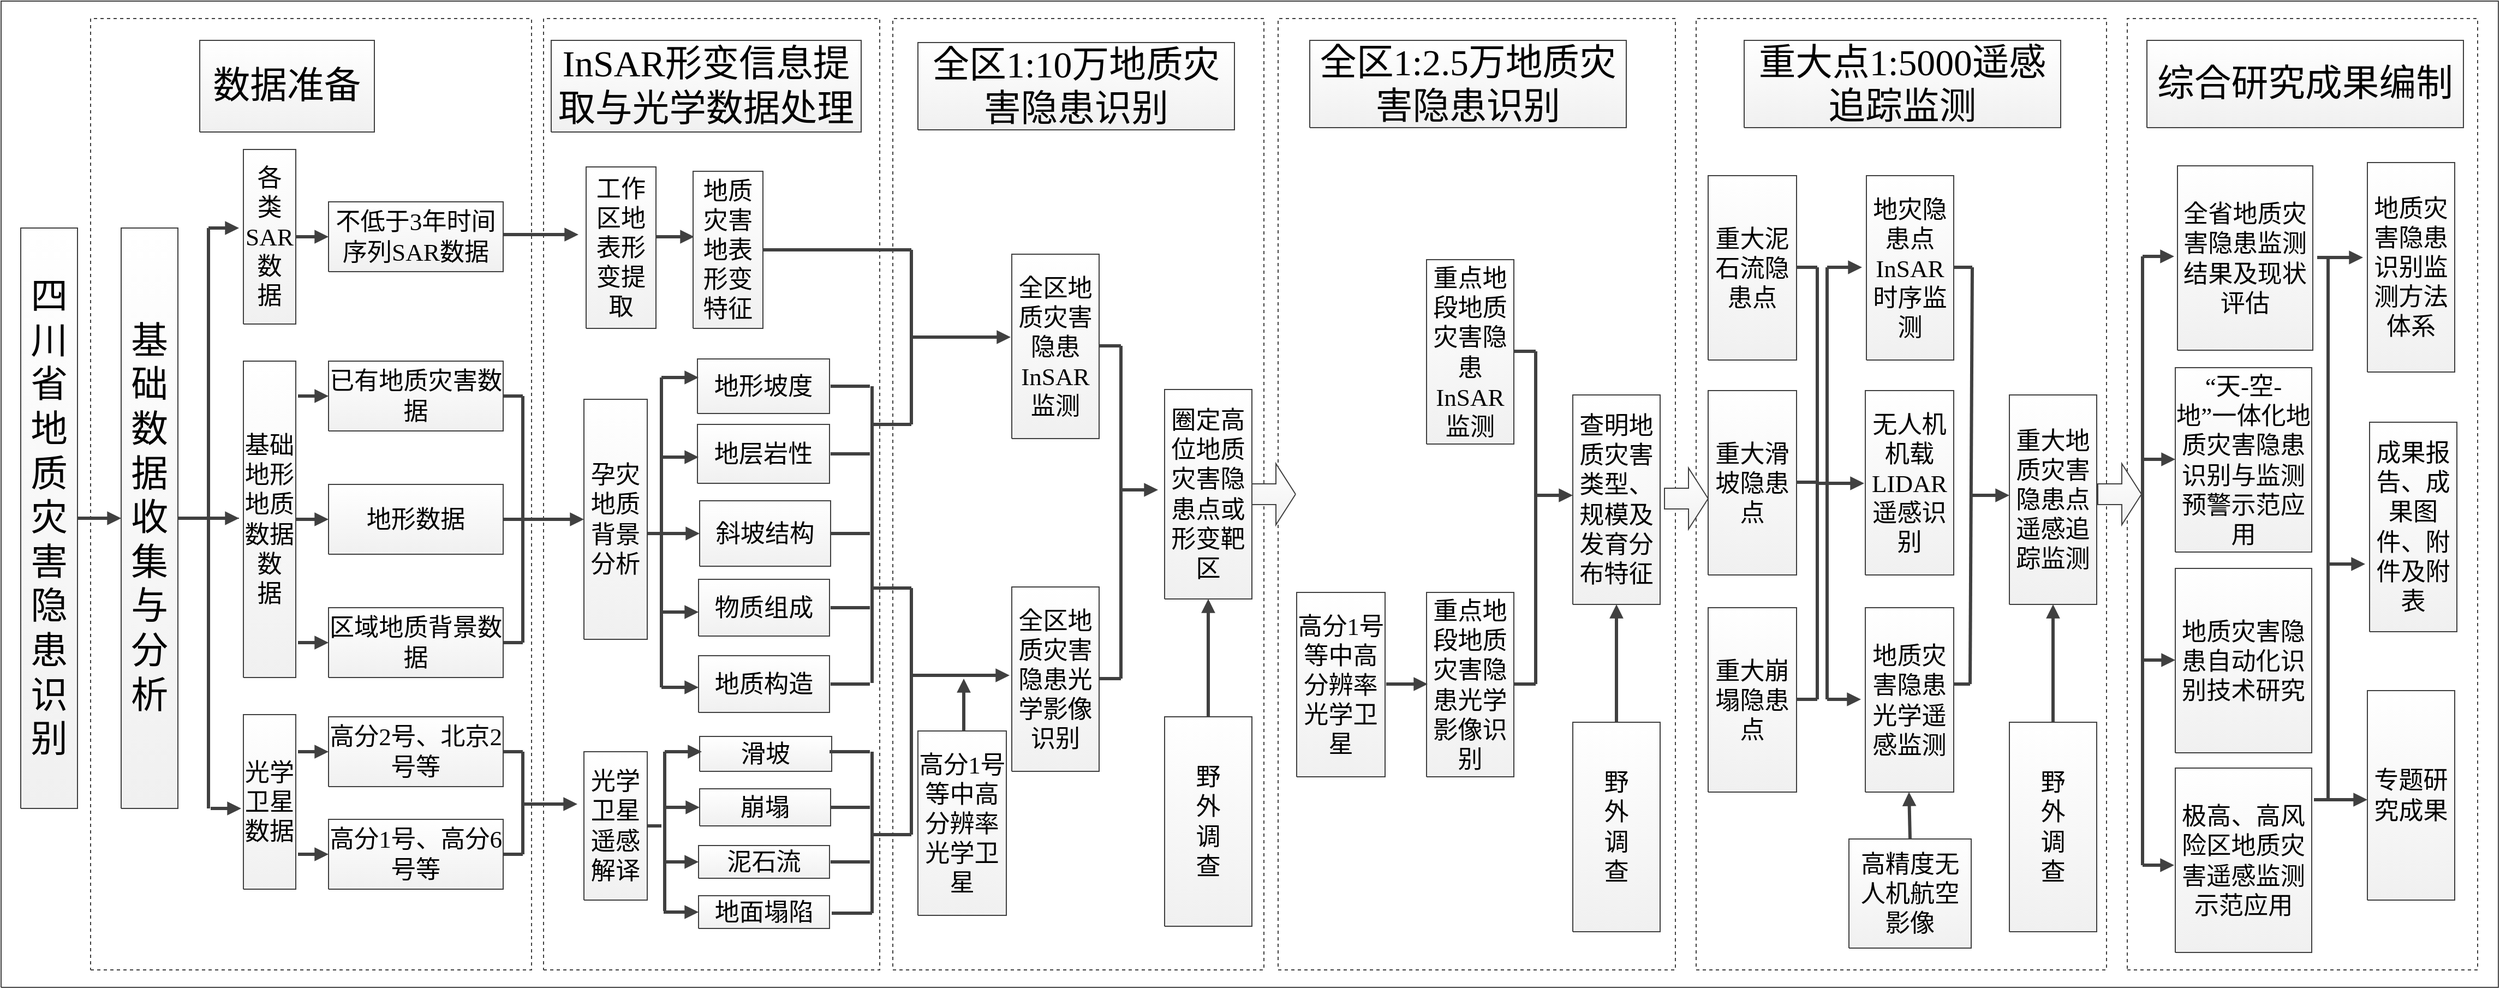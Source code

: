 <mxfile version="24.2.5" type="github">
  <diagram name="页-1" id="Page-1">
    <mxGraphModel dx="2074" dy="1106" grid="1" gridSize="10" guides="1" tooltips="1" connect="1" arrows="1" fold="1" page="1" pageScale="1" pageWidth="827" pageHeight="1169" math="0" shadow="0">
      <root>
        <mxCell id="0" />
        <mxCell id="1" parent="0" />
        <UserObject label="&lt;div style=&quot;font-size: 1px&quot;&gt;&lt;font style=&quot;font-size:33.87px;font-family:Calibri;color:#000000;direction:ltr;letter-spacing:0px;line-height:120%;opacity:1&quot;&gt;数据准备&lt;br/&gt;&lt;/font&gt;&lt;/div&gt;" tags="背景" id="2">
          <mxCell style="verticalAlign=middle;align=center;overflow=width;vsdxID=1;fillColor=#f0f0f0;gradientColor=#ffffff;gradientDirection=north;shape=stencil(nZBLDoAgDERP0z3SIyjew0SURgSD+Lu9kMZoXLhwN9O+tukAlrNpJg1SzDH4QW/URgNYgZTkjA4UkwJUgGXng+6DX1zLfmoymdXo17xh5zmRJ6Q42BWCfc2oJfdAr+Yv+AP9Cb7OJ3H/2JG1HNGz/84klThPVCc=);strokeColor=#404040;points=[[0.5,1,0],[1,0.5,0],[0.5,0,0],[0,0.5,0],[0.5,0.5,0]];labelBackgroundColor=none;rounded=0;html=1;whiteSpace=wrap;" parent="1" vertex="1">
            <mxGeometry x="222" y="136" width="160" height="84" as="geometry" />
          </mxCell>
        </UserObject>
        <UserObject label="&lt;div style=&quot;font-size: 1px&quot;&gt;&lt;p style=&quot;text-align:center;margin-left:0;margin-right:0;margin-top:0px;margin-bottom:0px;text-indent:0;vertical-align:middle;direction:ltr;&quot;&gt;&lt;font style=&quot;font-size:33.87px;font-family:Calibri;color:#000000;direction:ltr;letter-spacing:0px;line-height:120%;opacity:1&quot;&gt;InSAR形变信息提取与光学数据处理&lt;br/&gt;&lt;/font&gt;&lt;/p&gt;&lt;/div&gt;" tags="背景" id="3">
          <mxCell style="verticalAlign=middle;align=center;overflow=width;vsdxID=2;fillColor=#f0f0f0;gradientColor=#ffffff;gradientDirection=north;shape=stencil(nZBLDoAgDERP0z3SIyjew0SURgSD+Lu9kMZoXLhwN9O+tukAlrNpJg1SzDH4QW/URgNYgZTkjA4UkwJUgGXng+6DX1zLfmoymdXo17xh5zmRJ6Q42BWCfc2oJfdAr+Yv+AP9Cb7OJ3H/2JG1HNGz/84klThPVCc=);strokeColor=#404040;points=[[1,0.5,0],[0.5,0,0],[0.5,0.5,0],[0.5,0.5,0]];labelBackgroundColor=none;rounded=0;html=1;whiteSpace=wrap;" parent="1" vertex="1">
            <mxGeometry x="544" y="136" width="284" height="84" as="geometry" />
          </mxCell>
        </UserObject>
        <UserObject label="&lt;div style=&quot;font-size: 1px&quot;&gt;&lt;p style=&quot;text-align:center;margin-left:0;margin-right:0;margin-top:0px;margin-bottom:0px;text-indent:0;vertical-align:middle;direction:ltr;&quot;&gt;&lt;font style=&quot;font-size:33.87px;font-family:Calibri;color:#000000;direction:ltr;letter-spacing:0px;line-height:120%;opacity:1&quot;&gt;全区1:10万地质灾害隐患识别&lt;br/&gt;&lt;/font&gt;&lt;/p&gt;&lt;/div&gt;" tags="背景" id="4">
          <mxCell style="verticalAlign=middle;align=center;overflow=width;vsdxID=3;fillColor=#f0f0f0;gradientColor=#ffffff;gradientDirection=north;shape=stencil(nZBLDoAgDERP0z3SIyjew0SURgSD+Lu9kMZoXLhwN9O+tukAlrNpJg1SzDH4QW/URgNYgZTkjA4UkwJUgGXng+6DX1zLfmoymdXo17xh5zmRJ6Q42BWCfc2oJfdAr+Yv+AP9Cb7OJ3H/2JG1HNGz/84klThPVCc=);strokeColor=#404040;points=[[1,0.5,0],[0.5,0,0],[0.5,0.5,0],[0.5,0.5,0]];labelBackgroundColor=none;rounded=0;html=1;whiteSpace=wrap;" parent="1" vertex="1">
            <mxGeometry x="880" y="138" width="290" height="80" as="geometry" />
          </mxCell>
        </UserObject>
        <UserObject label="&lt;div style=&quot;font-size: 1px&quot;&gt;&lt;font style=&quot;font-size:33.87px;font-family:Calibri;color:#000000;direction:ltr;letter-spacing:0px;line-height:120%;opacity:1&quot;&gt;四&lt;br/&gt;川&lt;br/&gt;省&lt;br/&gt;地&lt;br/&gt;质&lt;br/&gt;灾&lt;br/&gt;害&lt;br/&gt;隐&lt;br/&gt;患&lt;br/&gt;识&lt;br/&gt;别&lt;br/&gt;&lt;/font&gt;&lt;/div&gt;" tags="背景" id="5">
          <mxCell style="verticalAlign=middle;align=center;overflow=width;vsdxID=5;fillColor=#f0f0f0;gradientColor=#ffffff;gradientDirection=north;shape=stencil(nZBLDoAgDERP0z3SIyjew0SURgSD+Lu9kMZoXLhwN9O+tukAlrNpJg1SzDH4QW/URgNYgZTkjA4UkwJUgGXng+6DX1zLfmoymdXo17xh5zmRJ6Q42BWCfc2oJfdAr+Yv+AP9Cb7OJ3H/2JG1HNGz/84klThPVCc=);strokeColor=#404040;points=[[1,0.5,0],[0.5,0,0],[0.5,0.5,0],[0.5,0.5,0]];labelBackgroundColor=none;rounded=0;html=1;whiteSpace=wrap;" parent="1" vertex="1">
            <mxGeometry x="58" y="308" width="52" height="532" as="geometry" />
          </mxCell>
        </UserObject>
        <UserObject label="&lt;div style=&quot;font-size: 1px&quot;&gt;&lt;font style=&quot;font-size:33.87px;font-family:Calibri;color:#000000;direction:ltr;letter-spacing:0px;line-height:120%;opacity:1&quot;&gt;基础数据收集与分析&lt;br/&gt;&lt;/font&gt;&lt;/div&gt;" tags="背景" id="6">
          <mxCell style="verticalAlign=middle;align=center;overflow=width;vsdxID=7;fillColor=#f0f0f0;gradientColor=#ffffff;gradientDirection=north;shape=stencil(nZBLDoAgDERP0z3SIyjew0SURgSD+Lu9kMZoXLhwN9O+tukAlrNpJg1SzDH4QW/URgNYgZTkjA4UkwJUgGXng+6DX1zLfmoymdXo17xh5zmRJ6Q42BWCfc2oJfdAr+Yv+AP9Cb7OJ3H/2JG1HNGz/84klThPVCc=);strokeColor=#404040;points=[[1,0.5,0],[0.5,0,0],[0.5,0.5,0],[0.5,0.5,0]];labelBackgroundColor=none;rounded=0;html=1;whiteSpace=wrap;" parent="1" vertex="1">
            <mxGeometry x="150" y="308" width="52" height="532" as="geometry" />
          </mxCell>
        </UserObject>
        <UserObject label="" tags="背景" id="145">
          <mxCell style="vsdxID=10;edgeStyle=none;startArrow=none;endArrow=none;startSize=5;endSize=5;strokeColor=#404040;spacingTop=0;spacingBottom=0;spacingLeft=0;spacingRight=0;verticalAlign=middle;html=1;labelBackgroundColor=#ffffff;rounded=0;" parent="1" edge="1">
            <mxGeometry relative="1" as="geometry">
              <mxPoint as="offset" />
              <Array as="points" />
              <mxPoint x="230" y="574" as="sourcePoint" />
              <mxPoint x="258" y="574" as="targetPoint" />
            </mxGeometry>
          </mxCell>
        </UserObject>
        <UserObject label="" tags="背景" id="146">
          <mxCell style="vsdxID=12;edgeStyle=none;startArrow=none;endArrow=block;startSize=5;endSize=5;strokeWidth=3;strokeColor=#404040;spacingTop=0;spacingBottom=0;spacingLeft=0;spacingRight=0;verticalAlign=middle;html=1;labelBackgroundColor=#ffffff;rounded=0;" parent="1" edge="1">
            <mxGeometry relative="1" as="geometry">
              <mxPoint as="offset" />
              <Array as="points" />
              <mxPoint x="230" y="574" as="sourcePoint" />
              <mxPoint x="258" y="574" as="targetPoint" />
            </mxGeometry>
          </mxCell>
        </UserObject>
        <UserObject label="" tags="背景" id="147">
          <mxCell style="vsdxID=13;edgeStyle=none;startArrow=none;endArrow=block;startSize=5;endSize=5;strokeWidth=3;strokeColor=#404040;spacingTop=0;spacingBottom=0;spacingLeft=0;spacingRight=0;verticalAlign=middle;html=1;labelBackgroundColor=#ffffff;rounded=0;" parent="1" edge="1">
            <mxGeometry relative="1" as="geometry">
              <mxPoint as="offset" />
              <Array as="points" />
              <mxPoint x="232" y="840" as="sourcePoint" />
              <mxPoint x="260" y="840" as="targetPoint" />
            </mxGeometry>
          </mxCell>
        </UserObject>
        <UserObject label="" tags="背景" id="148">
          <mxCell style="vsdxID=9;edgeStyle=none;startArrow=none;endArrow=none;startSize=5;endSize=5;strokeWidth=3;strokeColor=#404040;spacingTop=0;spacingBottom=0;spacingLeft=0;spacingRight=0;verticalAlign=middle;html=1;labelBackgroundColor=#ffffff;rounded=0;" parent="1" edge="1">
            <mxGeometry relative="1" as="geometry">
              <Array as="points" />
              <mxPoint x="230" y="308" as="sourcePoint" />
              <mxPoint x="230" y="840" as="targetPoint" />
            </mxGeometry>
          </mxCell>
        </UserObject>
        <UserObject label="" tags="背景" id="149">
          <mxCell style="vsdxID=11;edgeStyle=none;startArrow=none;endArrow=block;startSize=5;endSize=5;strokeWidth=3;strokeColor=#404040;spacingTop=0;spacingBottom=0;spacingLeft=0;spacingRight=0;verticalAlign=middle;html=1;labelBackgroundColor=#ffffff;rounded=0;" parent="1" edge="1">
            <mxGeometry relative="1" as="geometry">
              <mxPoint as="offset" />
              <Array as="points" />
              <mxPoint x="230" y="308" as="sourcePoint" />
              <mxPoint x="258" y="308" as="targetPoint" />
            </mxGeometry>
          </mxCell>
        </UserObject>
        <UserObject label="&lt;div style=&quot;font-size: 1px&quot;&gt;&lt;p style=&quot;text-align:center;margin-left:0;margin-right:0;margin-top:0px;margin-bottom:0px;text-indent:0;vertical-align:middle;direction:ltr;&quot;&gt;&lt;font style=&quot;font-size:22.58px;font-family:Calibri;color:#000000;direction:ltr;letter-spacing:0px;line-height:120%;opacity:1&quot;&gt;各&lt;br/&gt;类&lt;br/&gt;SAR&lt;br/&gt;数&lt;br/&gt;据&lt;br/&gt;&lt;/font&gt;&lt;/p&gt;&lt;/div&gt;" tags="背景" id="7">
          <mxCell style="verticalAlign=middle;align=center;overflow=width;vsdxID=14;fillColor=#f0f0f0;gradientColor=#ffffff;gradientDirection=north;shape=stencil(nZBLDoAgDERP0z3SIyjew0SURgSD+Lu9kMZoXLhwN9O+tukAlrNpJg1SzDH4QW/URgNYgZTkjA4UkwJUgGXng+6DX1zLfmoymdXo17xh5zmRJ6Q42BWCfc2oJfdAr+Yv+AP9Cb7OJ3H/2JG1HNGz/84klThPVCc=);strokeColor=#404040;points=[[1,0.5,0],[0.5,0,0],[0.5,0.5,0],[0.5,0.5,0]];labelBackgroundColor=none;rounded=0;html=1;whiteSpace=wrap;" parent="1" vertex="1">
            <mxGeometry x="262" y="236" width="48" height="160" as="geometry" />
          </mxCell>
        </UserObject>
        <UserObject label="&lt;div style=&quot;font-size: 1px&quot;&gt;&lt;p style=&quot;text-align:center;margin-left:0;margin-right:0;margin-top:0px;margin-bottom:0px;text-indent:0;vertical-align:middle;direction:ltr;&quot;&gt;&lt;font style=&quot;font-size:22.58px;font-family:Calibri;color:#000000;direction:ltr;letter-spacing:0px;line-height:120%;opacity:1&quot;&gt;基础地形地质数据&lt;br/&gt;数&lt;br/&gt;据&lt;br/&gt;&lt;/font&gt;&lt;/p&gt;&lt;/div&gt;" tags="背景" id="8">
          <mxCell style="verticalAlign=middle;align=center;overflow=width;vsdxID=15;fillColor=#f0f0f0;gradientColor=#ffffff;gradientDirection=north;shape=stencil(nZBLDoAgDERP0z3SIyjew0SURgSD+Lu9kMZoXLhwN9O+tukAlrNpJg1SzDH4QW/URgNYgZTkjA4UkwJUgGXng+6DX1zLfmoymdXo17xh5zmRJ6Q42BWCfc2oJfdAr+Yv+AP9Cb7OJ3H/2JG1HNGz/84klThPVCc=);strokeColor=#404040;points=[[1,0.5,0],[0.5,0,0],[0.5,0.5,0],[0.5,0.5,0]];labelBackgroundColor=none;rounded=0;html=1;whiteSpace=wrap;" parent="1" vertex="1">
            <mxGeometry x="262" y="430" width="48" height="290" as="geometry" />
          </mxCell>
        </UserObject>
        <UserObject label="&lt;div style=&quot;font-size: 1px&quot;&gt;&lt;p style=&quot;text-align:center;margin-left:0;margin-right:0;margin-top:0px;margin-bottom:0px;text-indent:0;vertical-align:middle;direction:ltr;&quot;&gt;&lt;font style=&quot;font-size:22.58px;font-family:Calibri;color:#000000;direction:ltr;letter-spacing:0px;line-height:120%;opacity:1&quot;&gt;光学卫星数据&lt;br/&gt;&lt;/font&gt;&lt;/p&gt;&lt;/div&gt;" tags="背景" id="9">
          <mxCell style="verticalAlign=middle;align=center;overflow=width;vsdxID=16;fillColor=#f0f0f0;gradientColor=#ffffff;gradientDirection=north;shape=stencil(nZBLDoAgDERP0z3SIyjew0SURgSD+Lu9kMZoXLhwN9O+tukAlrNpJg1SzDH4QW/URgNYgZTkjA4UkwJUgGXng+6DX1zLfmoymdXo17xh5zmRJ6Q42BWCfc2oJfdAr+Yv+AP9Cb7OJ3H/2JG1HNGz/84klThPVCc=);strokeColor=#404040;points=[[1,0.5,0],[0.5,0,0],[0.5,0.5,0],[0.5,0.5,0]];labelBackgroundColor=none;rounded=0;html=1;whiteSpace=wrap;" parent="1" vertex="1">
            <mxGeometry x="262" y="754" width="48" height="160" as="geometry" />
          </mxCell>
        </UserObject>
        <UserObject label="&lt;div style=&quot;font-size: 1px&quot;&gt;&lt;p style=&quot;text-align:center;margin-left:0;margin-right:0;margin-top:0px;margin-bottom:0px;text-indent:0;vertical-align:middle;direction:ltr;&quot;&gt;&lt;font style=&quot;font-size:22.58px;font-family:Calibri;color:#000000;direction:ltr;letter-spacing:0px;line-height:120%;opacity:1&quot;&gt;高分1号、高分6号等&lt;br/&gt;&lt;/font&gt;&lt;/p&gt;&lt;/div&gt;" tags="背景" id="10">
          <mxCell style="verticalAlign=middle;align=center;overflow=width;vsdxID=17;fillColor=#f0f0f0;gradientColor=#ffffff;gradientDirection=north;shape=stencil(nZBLDoAgDERP0z3SIyjew0SURgSD+Lu9kMZoXLhwN9O+tukAlrNpJg1SzDH4QW/URgNYgZTkjA4UkwJUgGXng+6DX1zLfmoymdXo17xh5zmRJ6Q42BWCfc2oJfdAr+Yv+AP9Cb7OJ3H/2JG1HNGz/84klThPVCc=);strokeColor=#404040;points=[[0.5,1,0],[1,0.5,0],[0.5,0,0],[0,0.5,0],[0.5,0.5,0]];labelBackgroundColor=none;rounded=0;html=1;whiteSpace=wrap;" parent="1" vertex="1">
            <mxGeometry x="340" y="850" width="160" height="64" as="geometry" />
          </mxCell>
        </UserObject>
        <UserObject label="&lt;div style=&quot;font-size: 1px&quot;&gt;&lt;p style=&quot;text-align:center;margin-left:0;margin-right:0;margin-top:0px;margin-bottom:0px;text-indent:0;vertical-align:middle;direction:ltr;&quot;&gt;&lt;font style=&quot;font-size:22.58px;font-family:Calibri;color:#000000;direction:ltr;letter-spacing:0px;line-height:120%;opacity:1&quot;&gt;高分2号、北京2号等&lt;br/&gt;&lt;/font&gt;&lt;/p&gt;&lt;/div&gt;" tags="背景" id="11">
          <mxCell style="verticalAlign=middle;align=center;overflow=width;vsdxID=18;fillColor=#f0f0f0;gradientColor=#ffffff;gradientDirection=north;shape=stencil(nZBLDoAgDERP0z3SIyjew0SURgSD+Lu9kMZoXLhwN9O+tukAlrNpJg1SzDH4QW/URgNYgZTkjA4UkwJUgGXng+6DX1zLfmoymdXo17xh5zmRJ6Q42BWCfc2oJfdAr+Yv+AP9Cb7OJ3H/2JG1HNGz/84klThPVCc=);strokeColor=#404040;points=[[0.5,1,0],[1,0.5,0],[0.5,0,0],[0,0.5,0],[0.5,0.5,0]];labelBackgroundColor=none;rounded=0;html=1;whiteSpace=wrap;" parent="1" vertex="1">
            <mxGeometry x="340" y="756" width="160" height="64" as="geometry" />
          </mxCell>
        </UserObject>
        <UserObject label="&lt;div style=&quot;font-size: 1px&quot;&gt;&lt;p style=&quot;text-align:center;margin-left:0;margin-right:0;margin-top:0px;margin-bottom:0px;text-indent:0;vertical-align:middle;direction:ltr;&quot;&gt;&lt;font style=&quot;font-size:22.58px;font-family:Calibri;color:#000000;direction:ltr;letter-spacing:0px;line-height:120%;opacity:1&quot;&gt;已有地质灾害数据&lt;br/&gt;&lt;/font&gt;&lt;/p&gt;&lt;/div&gt;" tags="背景" id="12">
          <mxCell style="verticalAlign=middle;align=center;overflow=width;vsdxID=21;fillColor=#f0f0f0;gradientColor=#ffffff;gradientDirection=north;shape=stencil(nZBLDoAgDERP0z3SIyjew0SURgSD+Lu9kMZoXLhwN9O+tukAlrNpJg1SzDH4QW/URgNYgZTkjA4UkwJUgGXng+6DX1zLfmoymdXo17xh5zmRJ6Q42BWCfc2oJfdAr+Yv+AP9Cb7OJ3H/2JG1HNGz/84klThPVCc=);strokeColor=#404040;points=[[0.5,1,0],[1,0.5,0],[0.5,0,0],[0,0.5,0],[0.5,0.5,0]];labelBackgroundColor=none;rounded=0;html=1;whiteSpace=wrap;" parent="1" vertex="1">
            <mxGeometry x="340" y="430" width="160" height="64" as="geometry" />
          </mxCell>
        </UserObject>
        <UserObject label="&lt;div style=&quot;font-size: 1px&quot;&gt;&lt;p style=&quot;text-align:center;margin-left:0;margin-right:0;margin-top:0px;margin-bottom:0px;text-indent:0;vertical-align:middle;direction:ltr;&quot;&gt;&lt;font style=&quot;font-size:22.58px;font-family:Calibri;color:#000000;direction:ltr;letter-spacing:0px;line-height:120%;opacity:1&quot;&gt;地形数据&lt;br/&gt;&lt;/font&gt;&lt;/p&gt;&lt;/div&gt;" tags="背景" id="13">
          <mxCell style="verticalAlign=middle;align=center;overflow=width;vsdxID=22;fillColor=#f0f0f0;gradientColor=#ffffff;gradientDirection=north;shape=stencil(nZBLDoAgDERP0z3SIyjew0SURgSD+Lu9kMZoXLhwN9O+tukAlrNpJg1SzDH4QW/URgNYgZTkjA4UkwJUgGXng+6DX1zLfmoymdXo17xh5zmRJ6Q42BWCfc2oJfdAr+Yv+AP9Cb7OJ3H/2JG1HNGz/84klThPVCc=);strokeColor=#404040;points=[[0.5,1,0],[1,0.5,0],[0.5,0,0],[0,0.5,0],[0.5,0.5,0]];labelBackgroundColor=none;rounded=0;html=1;whiteSpace=wrap;" parent="1" vertex="1">
            <mxGeometry x="340" y="543" width="160" height="64" as="geometry" />
          </mxCell>
        </UserObject>
        <UserObject label="&lt;div style=&quot;font-size: 1px&quot;&gt;&lt;p style=&quot;text-align:center;margin-left:0;margin-right:0;margin-top:0px;margin-bottom:0px;text-indent:0;vertical-align:middle;direction:ltr;&quot;&gt;&lt;font style=&quot;font-size:22.58px;font-family:Calibri;color:#000000;direction:ltr;letter-spacing:0px;line-height:120%;opacity:1&quot;&gt;区域地质背景数据&lt;br/&gt;&lt;/font&gt;&lt;/p&gt;&lt;/div&gt;" tags="背景" id="14">
          <mxCell style="verticalAlign=middle;align=center;overflow=width;vsdxID=23;fillColor=#f0f0f0;gradientColor=#ffffff;gradientDirection=north;shape=stencil(nZBLDoAgDERP0z3SIyjew0SURgSD+Lu9kMZoXLhwN9O+tukAlrNpJg1SzDH4QW/URgNYgZTkjA4UkwJUgGXng+6DX1zLfmoymdXo17xh5zmRJ6Q42BWCfc2oJfdAr+Yv+AP9Cb7OJ3H/2JG1HNGz/84klThPVCc=);strokeColor=#404040;points=[[0.5,1,0],[1,0.5,0],[0.5,0,0],[0,0.5,0],[0.5,0.5,0]];labelBackgroundColor=none;rounded=0;html=1;whiteSpace=wrap;" parent="1" vertex="1">
            <mxGeometry x="340" y="656" width="160" height="64" as="geometry" />
          </mxCell>
        </UserObject>
        <UserObject label="&lt;div style=&quot;font-size: 1px&quot;&gt;&lt;p style=&quot;text-align:center;margin-left:0;margin-right:0;margin-top:0px;margin-bottom:0px;text-indent:0;vertical-align:middle;direction:ltr;&quot;&gt;&lt;font style=&quot;font-size:22.58px;font-family:Calibri;color:#000000;direction:ltr;letter-spacing:0px;line-height:120%;opacity:1&quot;&gt;不低于3年时间序列SAR数据&lt;br/&gt;&lt;/font&gt;&lt;/p&gt;&lt;/div&gt;" tags="背景" id="15">
          <mxCell style="verticalAlign=middle;align=center;overflow=width;vsdxID=27;fillColor=#f0f0f0;gradientColor=#ffffff;gradientDirection=north;shape=stencil(nZBLDoAgDERP0z3SIyjew0SURgSD+Lu9kMZoXLhwN9O+tukAlrNpJg1SzDH4QW/URgNYgZTkjA4UkwJUgGXng+6DX1zLfmoymdXo17xh5zmRJ6Q42BWCfc2oJfdAr+Yv+AP9Cb7OJ3H/2JG1HNGz/84klThPVCc=);strokeColor=#404040;points=[[0.5,1,0],[1,0.5,0],[0.5,0,0],[0,0.5,0],[0.5,0.5,0]];labelBackgroundColor=none;rounded=0;html=1;whiteSpace=wrap;" parent="1" vertex="1">
            <mxGeometry x="340" y="284" width="160" height="64" as="geometry" />
          </mxCell>
        </UserObject>
        <UserObject label="" tags="背景" id="16">
          <mxCell style="vsdxID=29;fillColor=none;gradientColor=none;shape=stencil(nZBLDoAgDERP0z3SIyjew0SURgSD+Lu9kMZoXLhwN9O+tukAlrNpJg1SzDH4QW/URgNYgZTkjA4UkwJUgGXng+6DX1zLfmoymdXo17xh5zmRJ6Q42BWCfc2oJfdAr+Yv+AP9Cb7OJ3H/2JG1HNGz/84klThPVCc=);dashed=1;strokeColor=#404040;points=[[1,0.5,0],[0.5,0,0],[0.5,0.5,0],[0.5,0.5,0]];labelBackgroundColor=none;rounded=0;html=1;whiteSpace=wrap;" parent="1" vertex="1">
            <mxGeometry x="122" y="116" width="404" height="872" as="geometry" />
          </mxCell>
        </UserObject>
        <UserObject label="" tags="背景" id="150">
          <mxCell style="vsdxID=30;edgeStyle=none;startArrow=none;endArrow=block;startSize=5;endSize=5;strokeWidth=3;strokeColor=#404040;spacingTop=0;spacingBottom=0;spacingLeft=0;spacingRight=0;verticalAlign=middle;html=1;labelBackgroundColor=#ffffff;rounded=0;" parent="1" edge="1">
            <mxGeometry relative="1" as="geometry">
              <mxPoint x="-1" as="offset" />
              <Array as="points" />
              <mxPoint x="500" y="314" as="sourcePoint" />
              <mxPoint x="569" y="314" as="targetPoint" />
            </mxGeometry>
          </mxCell>
        </UserObject>
        <UserObject label="" tags="背景" id="151">
          <mxCell style="vsdxID=31;edgeStyle=none;startArrow=none;endArrow=none;startSize=5;endSize=5;strokeWidth=3;strokeColor=#404040;spacingTop=0;spacingBottom=0;spacingLeft=0;spacingRight=0;verticalAlign=middle;html=1;labelBackgroundColor=#ffffff;rounded=0;" parent="1" edge="1">
            <mxGeometry relative="1" as="geometry">
              <Array as="points" />
              <mxPoint x="518" y="462" as="sourcePoint" />
              <mxPoint x="518" y="688" as="targetPoint" />
            </mxGeometry>
          </mxCell>
        </UserObject>
        <UserObject label="" tags="背景" id="152">
          <mxCell style="vsdxID=38;edgeStyle=none;startArrow=none;endArrow=none;startSize=5;endSize=5;strokeWidth=3;strokeColor=#404040;spacingTop=0;spacingBottom=0;spacingLeft=0;spacingRight=0;verticalAlign=middle;html=1;labelBackgroundColor=#ffffff;rounded=0;" parent="1" edge="1">
            <mxGeometry relative="1" as="geometry">
              <Array as="points" />
              <mxPoint x="518" y="788" as="sourcePoint" />
              <mxPoint x="518" y="882" as="targetPoint" />
            </mxGeometry>
          </mxCell>
        </UserObject>
        <UserObject label="" tags="背景" id="153">
          <mxCell style="vsdxID=39;edgeStyle=none;startArrow=none;endArrow=block;startSize=5;endSize=5;strokeWidth=3;strokeColor=#404040;spacingTop=0;spacingBottom=0;spacingLeft=0;spacingRight=0;verticalAlign=middle;html=1;labelBackgroundColor=#ffffff;rounded=0;" parent="1" edge="1">
            <mxGeometry relative="1" as="geometry">
              <Array as="points" />
              <mxPoint x="518" y="836" as="sourcePoint" />
              <mxPoint x="568" y="836" as="targetPoint" />
            </mxGeometry>
          </mxCell>
        </UserObject>
        <UserObject label="&lt;div style=&quot;font-size: 1px&quot;&gt;&lt;p style=&quot;text-align:center;margin-left:0;margin-right:0;margin-top:0px;margin-bottom:0px;text-indent:0;vertical-align:middle;direction:ltr;&quot;&gt;&lt;font style=&quot;font-size:22.58px;font-family:Calibri;color:#000000;direction:ltr;letter-spacing:0px;line-height:120%;opacity:1&quot;&gt;光学卫星遥感解译&lt;br/&gt;&lt;/font&gt;&lt;/p&gt;&lt;/div&gt;" tags="背景" id="17">
          <mxCell style="verticalAlign=middle;align=center;overflow=width;vsdxID=40;fillColor=#f0f0f0;gradientColor=#ffffff;gradientDirection=north;shape=stencil(nZBLDoAgDERP0z3SIyjew0SURgSD+Lu9kMZoXLhwN9O+tukAlrNpJg1SzDH4QW/URgNYgZTkjA4UkwJUgGXng+6DX1zLfmoymdXo17xh5zmRJ6Q42BWCfc2oJfdAr+Yv+AP9Cb7OJ3H/2JG1HNGz/84klThPVCc=);strokeColor=#404040;points=[[1,0.5,0],[0.5,0,0],[0.5,0.5,0],[0.5,0.5,0]];labelBackgroundColor=none;rounded=0;html=1;whiteSpace=wrap;" parent="1" vertex="1">
            <mxGeometry x="574" y="788" width="58" height="136" as="geometry" />
          </mxCell>
        </UserObject>
        <UserObject label="&lt;div style=&quot;font-size: 1px&quot;&gt;&lt;p style=&quot;text-align:center;margin-left:0;margin-right:0;margin-top:0px;margin-bottom:0px;text-indent:0;vertical-align:middle;direction:ltr;&quot;&gt;&lt;font style=&quot;font-size:22.58px;font-family:Calibri;color:#000000;direction:ltr;letter-spacing:0px;line-height:120%;opacity:1&quot;&gt;孕灾地质背景分析&lt;br/&gt;&lt;/font&gt;&lt;/p&gt;&lt;/div&gt;" tags="背景" id="18">
          <mxCell style="verticalAlign=middle;align=center;overflow=width;vsdxID=41;fillColor=#f0f0f0;gradientColor=#ffffff;gradientDirection=north;shape=stencil(nZBLDoAgDERP0z3SIyjew0SURgSD+Lu9kMZoXLhwN9O+tukAlrNpJg1SzDH4QW/URgNYgZTkjA4UkwJUgGXng+6DX1zLfmoymdXo17xh5zmRJ6Q42BWCfc2oJfdAr+Yv+AP9Cb7OJ3H/2JG1HNGz/84klThPVCc=);strokeColor=#404040;points=[[1,0.5,0],[0.5,0,0],[0.5,0.5,0],[0.5,0.5,0]];labelBackgroundColor=none;rounded=0;html=1;whiteSpace=wrap;" parent="1" vertex="1">
            <mxGeometry x="574" y="465" width="58" height="220" as="geometry" />
          </mxCell>
        </UserObject>
        <UserObject label="&lt;div style=&quot;font-size: 1px&quot;&gt;&lt;p style=&quot;text-align:center;margin-left:0;margin-right:0;margin-top:0px;margin-bottom:0px;text-indent:0;vertical-align:middle;direction:ltr;&quot;&gt;&lt;font style=&quot;font-size:22.58px;font-family:Calibri;color:#000000;direction:ltr;letter-spacing:0px;line-height:120%;opacity:1&quot;&gt;工作区地表形变提取&lt;br/&gt;&lt;/font&gt;&lt;/p&gt;&lt;/div&gt;" tags="背景" id="19">
          <mxCell style="verticalAlign=middle;align=center;overflow=width;vsdxID=42;fillColor=#f0f0f0;gradientColor=#ffffff;gradientDirection=north;shape=stencil(nZBLDoAgDERP0z3SIyjew0SURgSD+Lu9kMZoXLhwN9O+tukAlrNpJg1SzDH4QW/URgNYgZTkjA4UkwJUgGXng+6DX1zLfmoymdXo17xh5zmRJ6Q42BWCfc2oJfdAr+Yv+AP9Cb7OJ3H/2JG1HNGz/84klThPVCc=);strokeColor=#404040;points=[[1,0.5,0],[0.5,0,0],[0.5,0.5,0],[0.5,0.5,0]];labelBackgroundColor=none;rounded=0;html=1;whiteSpace=wrap;" parent="1" vertex="1">
            <mxGeometry x="576" y="252" width="64" height="148" as="geometry" />
          </mxCell>
        </UserObject>
        <UserObject label="" tags="背景" id="154">
          <mxCell style="vsdxID=43;edgeStyle=none;startArrow=none;endArrow=block;startSize=5;endSize=5;strokeWidth=3;strokeColor=#404040;spacingTop=0;spacingBottom=0;spacingLeft=0;spacingRight=0;verticalAlign=middle;html=1;labelBackgroundColor=#ffffff;rounded=0;" parent="1" edge="1">
            <mxGeometry relative="1" as="geometry">
              <mxPoint x="-1" as="offset" />
              <Array as="points" />
              <mxPoint x="640" y="316" as="sourcePoint" />
              <mxPoint x="675" y="316" as="targetPoint" />
            </mxGeometry>
          </mxCell>
        </UserObject>
        <UserObject label="&lt;div style=&quot;font-size: 1px&quot;&gt;&lt;p style=&quot;text-align:center;margin-left:0;margin-right:0;margin-top:0px;margin-bottom:0px;text-indent:0;vertical-align:middle;direction:ltr;&quot;&gt;&lt;font style=&quot;font-size:22.58px;font-family:Calibri;color:#000000;direction:ltr;letter-spacing:0px;line-height:120%;opacity:1&quot;&gt;地质灾害地表形变特征&lt;br/&gt;&lt;/font&gt;&lt;/p&gt;&lt;/div&gt;" tags="背景" id="20">
          <mxCell style="verticalAlign=middle;align=center;overflow=width;vsdxID=44;fillColor=#f0f0f0;gradientColor=#ffffff;gradientDirection=north;shape=stencil(nZBLDoAgDERP0z3SIyjew0SURgSD+Lu9kMZoXLhwN9O+tukAlrNpJg1SzDH4QW/URgNYgZTkjA4UkwJUgGXng+6DX1zLfmoymdXo17xh5zmRJ6Q42BWCfc2oJfdAr+Yv+AP9Cb7OJ3H/2JG1HNGz/84klThPVCc=);strokeColor=#404040;points=[[1,0.5,0],[0.5,0,0],[0.5,0.5,0],[0.5,0.5,0]];labelBackgroundColor=none;rounded=0;html=1;whiteSpace=wrap;" parent="1" vertex="1">
            <mxGeometry x="674" y="256" width="64" height="144" as="geometry" />
          </mxCell>
        </UserObject>
        <UserObject label="&lt;div style=&quot;font-size: 1px&quot;&gt;&lt;p style=&quot;text-align:center;margin-left:0;margin-right:0;margin-top:0px;margin-bottom:0px;text-indent:0;vertical-align:middle;direction:ltr;&quot;&gt;&lt;font style=&quot;font-size:22.58px;font-family:Calibri;color:#000000;direction:ltr;letter-spacing:0px;line-height:120%;opacity:1&quot;&gt;地形坡度&lt;br/&gt;&lt;/font&gt;&lt;/p&gt;&lt;/div&gt;" tags="背景" id="21">
          <mxCell style="verticalAlign=middle;align=center;overflow=width;vsdxID=45;fillColor=#f0f0f0;gradientColor=#ffffff;gradientDirection=north;shape=stencil(nZBLDoAgDERP0z3SIyjew0SURgSD+Lu9kMZoXLhwN9O+tukAlrNpJg1SzDH4QW/URgNYgZTkjA4UkwJUgGXng+6DX1zLfmoymdXo17xh5zmRJ6Q42BWCfc2oJfdAr+Yv+AP9Cb7OJ3H/2JG1HNGz/84klThPVCc=);strokeColor=#404040;points=[[1,0.5,0],[0.5,0,0],[0.5,0.5,0],[0.5,0.5,0]];labelBackgroundColor=none;rounded=0;html=1;whiteSpace=wrap;" parent="1" vertex="1">
            <mxGeometry x="678" y="428" width="121" height="50" as="geometry" />
          </mxCell>
        </UserObject>
        <UserObject label="&lt;div style=&quot;font-size: 1px&quot;&gt;&lt;p style=&quot;text-align:center;margin-left:0;margin-right:0;margin-top:0px;margin-bottom:0px;text-indent:0;vertical-align:middle;direction:ltr;&quot;&gt;&lt;font style=&quot;font-size:22.58px;font-family:Calibri;color:#000000;direction:ltr;letter-spacing:0px;line-height:120%;opacity:1&quot;&gt;地层岩性&lt;br/&gt;&lt;/font&gt;&lt;/p&gt;&lt;/div&gt;" tags="背景" id="22">
          <mxCell style="verticalAlign=middle;align=center;overflow=width;vsdxID=46;fillColor=#f0f0f0;gradientColor=#ffffff;gradientDirection=north;shape=stencil(nZBLDoAgDERP0z3SIyjew0SURgSD+Lu9kMZoXLhwN9O+tukAlrNpJg1SzDH4QW/URgNYgZTkjA4UkwJUgGXng+6DX1zLfmoymdXo17xh5zmRJ6Q42BWCfc2oJfdAr+Yv+AP9Cb7OJ3H/2JG1HNGz/84klThPVCc=);strokeColor=#404040;points=[[1,0.5,0],[0.5,0,0],[0.5,0.5,0],[0.5,0.5,0]];labelBackgroundColor=none;rounded=0;html=1;whiteSpace=wrap;" parent="1" vertex="1">
            <mxGeometry x="678" y="488" width="121" height="54" as="geometry" />
          </mxCell>
        </UserObject>
        <UserObject label="&lt;div style=&quot;font-size: 1px&quot;&gt;&lt;p style=&quot;text-align:center;margin-left:0;margin-right:0;margin-top:0px;margin-bottom:0px;text-indent:0;vertical-align:middle;direction:ltr;&quot;&gt;&lt;font style=&quot;font-size:22.58px;font-family:Calibri;color:#000000;direction:ltr;letter-spacing:0px;line-height:120%;opacity:1&quot;&gt;斜坡结构&lt;br/&gt;&lt;/font&gt;&lt;/p&gt;&lt;/div&gt;" tags="背景" id="23">
          <mxCell style="verticalAlign=middle;align=center;overflow=width;vsdxID=47;fillColor=#f0f0f0;gradientColor=#ffffff;gradientDirection=north;shape=stencil(nZBLDoAgDERP0z3SIyjew0SURgSD+Lu9kMZoXLhwN9O+tukAlrNpJg1SzDH4QW/URgNYgZTkjA4UkwJUgGXng+6DX1zLfmoymdXo17xh5zmRJ6Q42BWCfc2oJfdAr+Yv+AP9Cb7OJ3H/2JG1HNGz/84klThPVCc=);strokeColor=#404040;points=[[1,0.5,0],[0.5,0,0],[0.5,0.5,0],[0.5,0.5,0]];labelBackgroundColor=none;rounded=0;html=1;whiteSpace=wrap;" parent="1" vertex="1">
            <mxGeometry x="680" y="558" width="120" height="60" as="geometry" />
          </mxCell>
        </UserObject>
        <UserObject label="&lt;div style=&quot;font-size: 1px&quot;&gt;&lt;p style=&quot;text-align:center;margin-left:0;margin-right:0;margin-top:0px;margin-bottom:0px;text-indent:0;vertical-align:middle;direction:ltr;&quot;&gt;&lt;font style=&quot;font-size:22.58px;font-family:Calibri;color:#000000;direction:ltr;letter-spacing:0px;line-height:120%;opacity:1&quot;&gt;物质组成&lt;br/&gt;&lt;/font&gt;&lt;/p&gt;&lt;/div&gt;" tags="背景" id="24">
          <mxCell style="verticalAlign=middle;align=center;overflow=width;vsdxID=48;fillColor=#f0f0f0;gradientColor=#ffffff;gradientDirection=north;shape=stencil(nZBLDoAgDERP0z3SIyjew0SURgSD+Lu9kMZoXLhwN9O+tukAlrNpJg1SzDH4QW/URgNYgZTkjA4UkwJUgGXng+6DX1zLfmoymdXo17xh5zmRJ6Q42BWCfc2oJfdAr+Yv+AP9Cb7OJ3H/2JG1HNGz/84klThPVCc=);strokeColor=#404040;points=[[1,0.5,0],[0.5,0,0],[0.5,0.5,0],[0.5,0.5,0]];labelBackgroundColor=none;rounded=0;html=1;whiteSpace=wrap;" parent="1" vertex="1">
            <mxGeometry x="679" y="630" width="120" height="52" as="geometry" />
          </mxCell>
        </UserObject>
        <UserObject label="&lt;div style=&quot;font-size: 1px&quot;&gt;&lt;p style=&quot;text-align:center;margin-left:0;margin-right:0;margin-top:0px;margin-bottom:0px;text-indent:0;vertical-align:middle;direction:ltr;&quot;&gt;&lt;font style=&quot;font-size:22.58px;font-family:Calibri;color:#000000;direction:ltr;letter-spacing:0px;line-height:120%;opacity:1&quot;&gt;地质构造&lt;br/&gt;&lt;/font&gt;&lt;/p&gt;&lt;/div&gt;" tags="背景" id="25">
          <mxCell style="verticalAlign=middle;align=center;overflow=width;vsdxID=49;fillColor=#f0f0f0;gradientColor=#ffffff;gradientDirection=north;shape=stencil(nZBLDoAgDERP0z3SIyjew0SURgSD+Lu9kMZoXLhwN9O+tukAlrNpJg1SzDH4QW/URgNYgZTkjA4UkwJUgGXng+6DX1zLfmoymdXo17xh5zmRJ6Q42BWCfc2oJfdAr+Yv+AP9Cb7OJ3H/2JG1HNGz/84klThPVCc=);strokeColor=#404040;points=[[1,0.5,0],[0.5,0,0],[0.5,0.5,0],[0.5,0.5,0]];labelBackgroundColor=none;rounded=0;html=1;whiteSpace=wrap;" parent="1" vertex="1">
            <mxGeometry x="679" y="700" width="120" height="52" as="geometry" />
          </mxCell>
        </UserObject>
        <UserObject label="" tags="背景" id="155">
          <mxCell style="vsdxID=50;edgeStyle=none;startArrow=none;endArrow=none;startSize=5;endSize=5;strokeWidth=3;strokeColor=#404040;spacingTop=0;spacingBottom=0;spacingLeft=0;spacingRight=0;verticalAlign=middle;html=1;labelBackgroundColor=#ffffff;rounded=0;" parent="1" edge="1">
            <mxGeometry relative="1" as="geometry">
              <Array as="points" />
              <mxPoint x="645" y="445" as="sourcePoint" />
              <mxPoint x="645" y="729" as="targetPoint" />
            </mxGeometry>
          </mxCell>
        </UserObject>
        <UserObject label="" tags="背景" id="156">
          <mxCell style="vsdxID=51;edgeStyle=none;startArrow=none;endArrow=none;startSize=5;endSize=5;strokeWidth=3;strokeColor=#404040;spacingTop=0;spacingBottom=0;spacingLeft=0;spacingRight=0;verticalAlign=middle;html=1;labelBackgroundColor=#ffffff;rounded=0;" parent="1" edge="1">
            <mxGeometry relative="1" as="geometry">
              <mxPoint x="-1" as="offset" />
              <Array as="points" />
              <mxPoint x="632" y="588" as="sourcePoint" />
              <mxPoint x="645" y="588" as="targetPoint" />
            </mxGeometry>
          </mxCell>
        </UserObject>
        <UserObject label="" tags="背景" id="157">
          <mxCell style="vsdxID=53;edgeStyle=none;startArrow=none;endArrow=block;startSize=5;endSize=5;strokeWidth=3;strokeColor=#404040;spacingTop=0;spacingBottom=0;spacingLeft=0;spacingRight=0;verticalAlign=middle;html=1;labelBackgroundColor=#ffffff;rounded=0;" parent="1" edge="1">
            <mxGeometry relative="1" as="geometry">
              <mxPoint as="offset" />
              <Array as="points" />
              <mxPoint x="645" y="445" as="sourcePoint" />
              <mxPoint x="679" y="445" as="targetPoint" />
            </mxGeometry>
          </mxCell>
        </UserObject>
        <UserObject label="" tags="背景" id="158">
          <mxCell style="vsdxID=54;edgeStyle=none;startArrow=none;endArrow=block;startSize=5;endSize=5;strokeWidth=3;strokeColor=#404040;spacingTop=0;spacingBottom=0;spacingLeft=0;spacingRight=0;verticalAlign=middle;html=1;labelBackgroundColor=#ffffff;rounded=0;" parent="1" edge="1">
            <mxGeometry relative="1" as="geometry">
              <mxPoint as="offset" />
              <Array as="points" />
              <mxPoint x="645" y="518" as="sourcePoint" />
              <mxPoint x="679" y="518" as="targetPoint" />
            </mxGeometry>
          </mxCell>
        </UserObject>
        <UserObject label="" tags="背景" id="159">
          <mxCell style="vsdxID=55;edgeStyle=none;startArrow=none;endArrow=block;startSize=5;endSize=5;strokeWidth=3;strokeColor=#404040;spacingTop=0;spacingBottom=0;spacingLeft=0;spacingRight=0;verticalAlign=middle;html=1;labelBackgroundColor=#ffffff;rounded=0;" parent="1" edge="1">
            <mxGeometry relative="1" as="geometry">
              <mxPoint as="offset" />
              <Array as="points" />
              <mxPoint x="645" y="729" as="sourcePoint" />
              <mxPoint x="679" y="729" as="targetPoint" />
            </mxGeometry>
          </mxCell>
        </UserObject>
        <UserObject label="" tags="背景" id="160">
          <mxCell style="vsdxID=56;edgeStyle=none;startArrow=none;endArrow=block;startSize=5;endSize=5;strokeWidth=3;strokeColor=#404040;spacingTop=0;spacingBottom=0;spacingLeft=0;spacingRight=0;verticalAlign=middle;html=1;labelBackgroundColor=#ffffff;rounded=0;" parent="1" edge="1">
            <mxGeometry relative="1" as="geometry">
              <mxPoint as="offset" />
              <Array as="points" />
              <mxPoint x="645" y="660" as="sourcePoint" />
              <mxPoint x="679" y="660" as="targetPoint" />
            </mxGeometry>
          </mxCell>
        </UserObject>
        <UserObject label="&lt;div style=&quot;font-size: 1px&quot;&gt;&lt;p style=&quot;text-align:center;margin-left:0;margin-right:0;margin-top:0px;margin-bottom:0px;text-indent:0;vertical-align:middle;direction:ltr;&quot;&gt;&lt;font style=&quot;font-size:22.58px;font-family:Calibri;color:#000000;direction:ltr;letter-spacing:0px;line-height:120%;opacity:1&quot;&gt;滑坡&lt;br/&gt;&lt;/font&gt;&lt;/p&gt;&lt;/div&gt;" tags="背景" id="26">
          <mxCell style="verticalAlign=middle;align=center;overflow=width;vsdxID=57;fillColor=#f0f0f0;gradientColor=#ffffff;gradientDirection=north;shape=stencil(nZBLDoAgDERP0z3SIyjew0SURgSD+Lu9kMZoXLhwN9O+tukAlrNpJg1SzDH4QW/URgNYgZTkjA4UkwJUgGXng+6DX1zLfmoymdXo17xh5zmRJ6Q42BWCfc2oJfdAr+Yv+AP9Cb7OJ3H/2JG1HNGz/84klThPVCc=);strokeColor=#404040;points=[[1,0.5,0],[0.5,0,0],[0.5,0.5,0],[0.5,0.5,0]];labelBackgroundColor=none;rounded=0;html=1;whiteSpace=wrap;" parent="1" vertex="1">
            <mxGeometry x="680" y="774" width="121" height="32" as="geometry" />
          </mxCell>
        </UserObject>
        <UserObject label="&lt;div style=&quot;font-size: 1px&quot;&gt;&lt;p style=&quot;text-align:center;margin-left:0;margin-right:0;margin-top:0px;margin-bottom:0px;text-indent:0;vertical-align:middle;direction:ltr;&quot;&gt;&lt;font style=&quot;font-size:22.58px;font-family:Calibri;color:#000000;direction:ltr;letter-spacing:0px;line-height:120%;opacity:1&quot;&gt;崩塌&lt;br/&gt;&lt;/font&gt;&lt;/p&gt;&lt;/div&gt;" tags="背景" id="27">
          <mxCell style="verticalAlign=middle;align=center;overflow=width;vsdxID=58;fillColor=#f0f0f0;gradientColor=#ffffff;gradientDirection=north;shape=stencil(nZBLDoAgDERP0z3SIyjew0SURgSD+Lu9kMZoXLhwN9O+tukAlrNpJg1SzDH4QW/URgNYgZTkjA4UkwJUgGXng+6DX1zLfmoymdXo17xh5zmRJ6Q42BWCfc2oJfdAr+Yv+AP9Cb7OJ3H/2JG1HNGz/84klThPVCc=);strokeColor=#404040;points=[[1,0.5,0],[0.5,0,0],[0.5,0.5,0],[0.5,0.5,0]];labelBackgroundColor=none;rounded=0;html=1;whiteSpace=wrap;" parent="1" vertex="1">
            <mxGeometry x="680" y="822" width="120" height="34" as="geometry" />
          </mxCell>
        </UserObject>
        <UserObject label="&lt;div style=&quot;font-size: 1px&quot;&gt;&lt;p style=&quot;text-align:center;margin-left:0;margin-right:0;margin-top:0px;margin-bottom:0px;text-indent:0;vertical-align:middle;direction:ltr;&quot;&gt;&lt;font style=&quot;font-size:22.58px;font-family:Calibri;color:#000000;direction:ltr;letter-spacing:0px;line-height:120%;opacity:1&quot;&gt;泥石流&lt;br/&gt;&lt;/font&gt;&lt;/p&gt;&lt;/div&gt;" tags="背景" id="28">
          <mxCell style="verticalAlign=middle;align=center;overflow=width;vsdxID=59;fillColor=#f0f0f0;gradientColor=#ffffff;gradientDirection=north;shape=stencil(nZBLDoAgDERP0z3SIyjew0SURgSD+Lu9kMZoXLhwN9O+tukAlrNpJg1SzDH4QW/URgNYgZTkjA4UkwJUgGXng+6DX1zLfmoymdXo17xh5zmRJ6Q42BWCfc2oJfdAr+Yv+AP9Cb7OJ3H/2JG1HNGz/84klThPVCc=);strokeColor=#404040;points=[[1,0.5,0],[0.5,0,0],[0.5,0.5,0],[0.5,0.5,0]];labelBackgroundColor=none;rounded=0;html=1;whiteSpace=wrap;" parent="1" vertex="1">
            <mxGeometry x="679" y="874" width="120" height="30" as="geometry" />
          </mxCell>
        </UserObject>
        <UserObject label="&lt;div style=&quot;font-size: 1px&quot;&gt;&lt;p style=&quot;text-align:center;margin-left:0;margin-right:0;margin-top:0px;margin-bottom:0px;text-indent:0;vertical-align:middle;direction:ltr;&quot;&gt;&lt;font style=&quot;font-size:22.58px;font-family:Calibri;color:#000000;direction:ltr;letter-spacing:0px;line-height:120%;opacity:1&quot;&gt;地面塌陷&lt;br/&gt;&lt;/font&gt;&lt;/p&gt;&lt;/div&gt;" tags="背景" id="29">
          <mxCell style="verticalAlign=middle;align=center;overflow=width;vsdxID=60;fillColor=#f0f0f0;gradientColor=#ffffff;gradientDirection=north;shape=stencil(nZBLDoAgDERP0z3SIyjew0SURgSD+Lu9kMZoXLhwN9O+tukAlrNpJg1SzDH4QW/URgNYgZTkjA4UkwJUgGXng+6DX1zLfmoymdXo17xh5zmRJ6Q42BWCfc2oJfdAr+Yv+AP9Cb7OJ3H/2JG1HNGz/84klThPVCc=);strokeColor=#404040;points=[[1,0.5,0],[0.5,0,0],[0.5,0.5,0],[0.5,0.5,0]];labelBackgroundColor=none;rounded=0;html=1;whiteSpace=wrap;" parent="1" vertex="1">
            <mxGeometry x="679" y="920" width="120" height="30" as="geometry" />
          </mxCell>
        </UserObject>
        <UserObject label="" tags="背景" id="161">
          <mxCell style="vsdxID=61;edgeStyle=none;startArrow=none;endArrow=none;startSize=5;endSize=5;strokeWidth=3;strokeColor=#404040;spacingTop=0;spacingBottom=0;spacingLeft=0;spacingRight=0;verticalAlign=middle;html=1;labelBackgroundColor=#ffffff;rounded=0;" parent="1" edge="1">
            <mxGeometry relative="1" as="geometry">
              <Array as="points" />
              <mxPoint x="648" y="788" as="sourcePoint" />
              <mxPoint x="648" y="934" as="targetPoint" />
            </mxGeometry>
          </mxCell>
        </UserObject>
        <UserObject label="" tags="背景" id="162">
          <mxCell style="vsdxID=63;edgeStyle=none;startArrow=none;endArrow=block;startSize=5;endSize=5;strokeWidth=3;strokeColor=#404040;spacingTop=0;spacingBottom=0;spacingLeft=0;spacingRight=0;verticalAlign=middle;html=1;labelBackgroundColor=#ffffff;rounded=0;" parent="1" edge="1">
            <mxGeometry relative="1" as="geometry">
              <mxPoint as="offset" />
              <Array as="points" />
              <mxPoint x="648" y="788" as="sourcePoint" />
              <mxPoint x="682" y="788" as="targetPoint" />
            </mxGeometry>
          </mxCell>
        </UserObject>
        <UserObject label="" tags="背景" id="30">
          <mxCell style="vsdxID=67;fillColor=none;gradientColor=none;shape=stencil(nZBLDoAgDERP0z3SIyjew0SURgSD+Lu9kMZoXLhwN9O+tukAlrNpJg1SzDH4QW/URgNYgZTkjA4UkwJUgGXng+6DX1zLfmoymdXo17xh5zmRJ6Q42BWCfc2oJfdAr+Yv+AP9Cb7OJ3H/2JG1HNGz/84klThPVCc=);dashed=1;strokeColor=#404040;points=[[1,0.5,0],[0.5,0,0],[0.5,0.5,0],[0.5,0.5,0]];labelBackgroundColor=none;rounded=0;html=1;whiteSpace=wrap;" parent="1" vertex="1">
            <mxGeometry x="537" y="116" width="308" height="872" as="geometry" />
          </mxCell>
        </UserObject>
        <UserObject label="" tags="背景" id="163">
          <mxCell style="vsdxID=68;edgeStyle=none;startArrow=none;endArrow=none;startSize=5;endSize=5;strokeWidth=3;strokeColor=#404040;spacingTop=0;spacingBottom=0;spacingLeft=0;spacingRight=0;verticalAlign=middle;html=1;labelBackgroundColor=#ffffff;rounded=0;" parent="1" edge="1">
            <mxGeometry relative="1" as="geometry">
              <Array as="points" />
              <mxPoint x="838" y="453" as="sourcePoint" />
              <mxPoint x="838" y="725" as="targetPoint" />
            </mxGeometry>
          </mxCell>
        </UserObject>
        <UserObject label="" tags="背景" id="164">
          <mxCell style="vsdxID=76;edgeStyle=none;startArrow=none;endArrow=none;startSize=5;endSize=5;strokeWidth=3;strokeColor=#404040;spacingTop=0;spacingBottom=0;spacingLeft=0;spacingRight=0;verticalAlign=middle;html=1;labelBackgroundColor=#ffffff;rounded=0;" parent="1" edge="1">
            <mxGeometry relative="1" as="geometry">
              <mxPoint as="offset" />
              <Array as="points" />
              <mxPoint x="799" y="788" as="sourcePoint" />
              <mxPoint x="836" y="788" as="targetPoint" />
            </mxGeometry>
          </mxCell>
        </UserObject>
        <UserObject label="" tags="背景" id="165">
          <mxCell style="vsdxID=79;edgeStyle=none;startArrow=none;endArrow=none;startSize=5;endSize=5;strokeWidth=3;strokeColor=#404040;spacingTop=0;spacingBottom=0;spacingLeft=0;spacingRight=0;verticalAlign=middle;html=1;labelBackgroundColor=#ffffff;rounded=0;" parent="1" edge="1">
            <mxGeometry relative="1" as="geometry">
              <mxPoint as="offset" />
              <Array as="points" />
              <mxPoint x="801" y="936" as="sourcePoint" />
              <mxPoint x="838" y="936" as="targetPoint" />
            </mxGeometry>
          </mxCell>
        </UserObject>
        <UserObject label="" tags="背景" id="166">
          <mxCell style="vsdxID=80;edgeStyle=none;startArrow=none;endArrow=none;startSize=5;endSize=5;strokeWidth=3;strokeColor=#404040;spacingTop=0;spacingBottom=0;spacingLeft=0;spacingRight=0;verticalAlign=middle;html=1;labelBackgroundColor=#ffffff;rounded=0;" parent="1" edge="1">
            <mxGeometry relative="1" as="geometry">
              <Array as="points" />
              <mxPoint x="838" y="788" as="sourcePoint" />
              <mxPoint x="838" y="936" as="targetPoint" />
            </mxGeometry>
          </mxCell>
        </UserObject>
        <UserObject label="" tags="背景" id="167">
          <mxCell style="vsdxID=82;edgeStyle=none;startArrow=none;endArrow=none;startSize=5;endSize=5;strokeWidth=3;strokeColor=#404040;spacingTop=0;spacingBottom=0;spacingLeft=0;spacingRight=0;verticalAlign=middle;html=1;labelBackgroundColor=#ffffff;rounded=0;" parent="1" edge="1">
            <mxGeometry relative="1" as="geometry">
              <mxPoint as="offset" />
              <Array as="points" />
              <mxPoint x="837" y="638" as="sourcePoint" />
              <mxPoint x="874" y="638" as="targetPoint" />
            </mxGeometry>
          </mxCell>
        </UserObject>
        <UserObject label="" tags="背景" id="168">
          <mxCell style="vsdxID=83;edgeStyle=none;startArrow=none;endArrow=none;startSize=5;endSize=5;strokeWidth=3;strokeColor=#404040;spacingTop=0;spacingBottom=0;spacingLeft=0;spacingRight=0;verticalAlign=middle;html=1;labelBackgroundColor=#ffffff;rounded=0;" parent="1" edge="1">
            <mxGeometry relative="1" as="geometry">
              <Array as="points" />
              <mxPoint x="837" y="864" as="sourcePoint" />
              <mxPoint x="874" y="864" as="targetPoint" />
            </mxGeometry>
          </mxCell>
        </UserObject>
        <UserObject label="" tags="背景" id="169">
          <mxCell style="vsdxID=81;edgeStyle=none;startArrow=none;endArrow=none;startSize=5;endSize=5;strokeWidth=3;strokeColor=#404040;spacingTop=0;spacingBottom=0;spacingLeft=0;spacingRight=0;verticalAlign=middle;html=1;labelBackgroundColor=#ffffff;rounded=0;" parent="1" edge="1">
            <mxGeometry relative="1" as="geometry">
              <Array as="points" />
              <mxPoint x="874" y="638" as="sourcePoint" />
              <mxPoint x="874" y="864" as="targetPoint" />
            </mxGeometry>
          </mxCell>
        </UserObject>
        <UserObject label="&lt;div style=&quot;font-size: 1px&quot;&gt;&lt;p style=&quot;text-align:center;margin-left:0;margin-right:0;margin-top:0px;margin-bottom:0px;text-indent:0;vertical-align:middle;direction:ltr;&quot;&gt;&lt;font style=&quot;font-size:22.58px;font-family:Calibri;color:#000000;direction:ltr;letter-spacing:0px;line-height:120%;opacity:1&quot;&gt;高分1号等中高分辨率光学卫星&lt;br/&gt;&lt;/font&gt;&lt;/p&gt;&lt;/div&gt;" tags="背景" id="31">
          <mxCell style="verticalAlign=middle;align=center;overflow=width;vsdxID=84;fillColor=#f0f0f0;gradientColor=#ffffff;gradientDirection=north;shape=stencil(nZBLDoAgDERP0z3SIyjew0SURgSD+Lu9kMZoXLhwN9O+tukAlrNpJg1SzDH4QW/URgNYgZTkjA4UkwJUgGXng+6DX1zLfmoymdXo17xh5zmRJ6Q42BWCfc2oJfdAr+Yv+AP9Cb7OJ3H/2JG1HNGz/84klThPVCc=);strokeColor=#404040;points=[[1,0.5,0],[0.5,0,0],[0.5,0.5,0],[0.5,0.5,0]];labelBackgroundColor=none;rounded=0;html=1;whiteSpace=wrap;" parent="1" vertex="1">
            <mxGeometry x="880" y="769" width="81" height="169" as="geometry" />
          </mxCell>
        </UserObject>
        <UserObject label="" tags="背景" id="170">
          <mxCell style="vsdxID=85;edgeStyle=none;startArrow=block;endArrow=none;startSize=5;endSize=5;strokeWidth=3;strokeColor=#404040;spacingTop=0;spacingBottom=0;spacingLeft=0;spacingRight=0;verticalAlign=middle;html=1;labelBackgroundColor=#ffffff;rounded=0;" parent="1" edge="1">
            <mxGeometry relative="1" as="geometry">
              <Array as="points" />
              <mxPoint x="922" y="721" as="sourcePoint" />
              <mxPoint x="922" y="769" as="targetPoint" />
            </mxGeometry>
          </mxCell>
        </UserObject>
        <UserObject label="&lt;div style=&quot;font-size: 1px&quot;&gt;&lt;p style=&quot;text-align:center;margin-left:0;margin-right:0;margin-top:0px;margin-bottom:0px;text-indent:0;vertical-align:middle;direction:ltr;&quot;&gt;&lt;font style=&quot;font-size:22.58px;font-family:Calibri;color:#000000;direction:ltr;letter-spacing:0px;line-height:120%;opacity:1&quot;&gt;全区地质灾害隐患光学影像识别&lt;br/&gt;&lt;/font&gt;&lt;/p&gt;&lt;/div&gt;" tags="背景" id="32">
          <mxCell style="verticalAlign=middle;align=center;overflow=width;vsdxID=86;fillColor=#f0f0f0;gradientColor=#ffffff;gradientDirection=north;shape=stencil(nZBLDoAgDERP0z3SIyjew0SURgSD+Lu9kMZoXLhwN9O+tukAlrNpJg1SzDH4QW/URgNYgZTkjA4UkwJUgGXng+6DX1zLfmoymdXo17xh5zmRJ6Q42BWCfc2oJfdAr+Yv+AP9Cb7OJ3H/2JG1HNGz/84klThPVCc=);strokeColor=#404040;points=[[1,0.5,0],[0.5,0,0],[0.5,0.5,0],[0.5,0.5,0]];labelBackgroundColor=none;rounded=0;html=1;whiteSpace=wrap;" parent="1" vertex="1">
            <mxGeometry x="966" y="637" width="80" height="169" as="geometry" />
          </mxCell>
        </UserObject>
        <UserObject label="" tags="背景" id="171">
          <mxCell style="vsdxID=87;edgeStyle=none;startArrow=none;endArrow=none;startSize=5;endSize=5;strokeWidth=3;strokeColor=#404040;spacingTop=0;spacingBottom=0;spacingLeft=0;spacingRight=0;verticalAlign=middle;html=1;labelBackgroundColor=#ffffff;rounded=0;" parent="1" edge="1">
            <mxGeometry relative="1" as="geometry">
              <Array as="points" />
              <mxPoint x="837" y="488" as="sourcePoint" />
              <mxPoint x="874" y="488" as="targetPoint" />
            </mxGeometry>
          </mxCell>
        </UserObject>
        <UserObject label="" tags="背景" id="172">
          <mxCell style="vsdxID=88;edgeStyle=none;startArrow=none;endArrow=none;startSize=5;endSize=5;strokeWidth=3;strokeColor=#404040;spacingTop=0;spacingBottom=0;spacingLeft=0;spacingRight=0;verticalAlign=middle;html=1;labelBackgroundColor=#ffffff;rounded=0;" parent="1" edge="1">
            <mxGeometry relative="1" as="geometry">
              <Array as="points" />
              <mxPoint x="874" y="328" as="sourcePoint" />
              <mxPoint x="874" y="488" as="targetPoint" />
            </mxGeometry>
          </mxCell>
        </UserObject>
        <UserObject label="" tags="背景" id="173">
          <mxCell style="vsdxID=89;edgeStyle=none;startArrow=none;endArrow=block;startSize=5;endSize=5;strokeWidth=3;strokeColor=#404040;spacingTop=0;spacingBottom=0;spacingLeft=0;spacingRight=0;verticalAlign=middle;html=1;labelBackgroundColor=#ffffff;rounded=0;" parent="1" edge="1">
            <mxGeometry relative="1" as="geometry">
              <mxPoint x="-1" as="offset" />
              <Array as="points" />
              <mxPoint x="874" y="408" as="sourcePoint" />
              <mxPoint x="965" y="408" as="targetPoint" />
            </mxGeometry>
          </mxCell>
        </UserObject>
        <UserObject label="&lt;div style=&quot;font-size: 1px&quot;&gt;&lt;p style=&quot;text-align:center;margin-left:0;margin-right:0;margin-top:0px;margin-bottom:0px;text-indent:0;vertical-align:middle;direction:ltr;&quot;&gt;&lt;font style=&quot;font-size:22.58px;font-family:Calibri;color:#000000;direction:ltr;letter-spacing:0px;line-height:120%;opacity:1&quot;&gt;全区地质灾害隐患InSAR监测&lt;br/&gt;&lt;/font&gt;&lt;/p&gt;&lt;/div&gt;" tags="背景" id="33">
          <mxCell style="verticalAlign=middle;align=center;overflow=width;vsdxID=90;fillColor=#f0f0f0;gradientColor=#ffffff;gradientDirection=north;shape=stencil(nZBLDoAgDERP0z3SIyjew0SURgSD+Lu9kMZoXLhwN9O+tukAlrNpJg1SzDH4QW/URgNYgZTkjA4UkwJUgGXng+6DX1zLfmoymdXo17xh5zmRJ6Q42BWCfc2oJfdAr+Yv+AP9Cb7OJ3H/2JG1HNGz/84klThPVCc=);strokeColor=#404040;points=[[1,0.5,0],[0.5,0,0],[0.5,0.5,0],[0.5,0.5,0]];labelBackgroundColor=none;rounded=0;html=1;whiteSpace=wrap;" parent="1" vertex="1">
            <mxGeometry x="966" y="332" width="80" height="169" as="geometry" />
          </mxCell>
        </UserObject>
        <UserObject label="" tags="背景" id="174">
          <mxCell style="vsdxID=93;edgeStyle=none;startArrow=none;endArrow=none;startSize=5;endSize=5;strokeWidth=3;strokeColor=#404040;spacingTop=0;spacingBottom=0;spacingLeft=0;spacingRight=0;verticalAlign=middle;html=1;labelBackgroundColor=#ffffff;rounded=0;" parent="1" edge="1">
            <mxGeometry relative="1" as="geometry">
              <Array as="points" />
              <mxPoint x="1066" y="416" as="sourcePoint" />
              <mxPoint x="1066" y="721" as="targetPoint" />
            </mxGeometry>
          </mxCell>
        </UserObject>
        <UserObject label="" tags="背景" id="175">
          <mxCell style="vsdxID=94;edgeStyle=none;startArrow=none;endArrow=block;startSize=5;endSize=5;strokeWidth=3;strokeColor=#404040;spacingTop=0;spacingBottom=0;spacingLeft=0;spacingRight=0;verticalAlign=middle;html=1;labelBackgroundColor=#ffffff;rounded=0;" parent="1" edge="1">
            <mxGeometry relative="1" as="geometry">
              <mxPoint as="offset" />
              <Array as="points" />
              <mxPoint x="1066" y="548" as="sourcePoint" />
              <mxPoint x="1100" y="548" as="targetPoint" />
            </mxGeometry>
          </mxCell>
        </UserObject>
        <UserObject label="&lt;div style=&quot;font-size: 1px&quot;&gt;&lt;p style=&quot;text-align:center;margin-left:0;margin-right:0;margin-top:0px;margin-bottom:0px;text-indent:0;vertical-align:middle;direction:ltr;&quot;&gt;&lt;font style=&quot;font-size:22.58px;font-family:Calibri;color:#000000;direction:ltr;letter-spacing:0px;line-height:120%;opacity:1&quot;&gt;圈定高位地质灾害隐患点或形变靶区&lt;br/&gt;&lt;/font&gt;&lt;/p&gt;&lt;/div&gt;" tags="背景" id="34">
          <mxCell style="verticalAlign=middle;align=center;overflow=width;vsdxID=95;fillColor=#f0f0f0;gradientColor=#ffffff;gradientDirection=north;shape=stencil(nZBLDoAgDERP0z3SIyjew0SURgSD+Lu9kMZoXLhwN9O+tukAlrNpJg1SzDH4QW/URgNYgZTkjA4UkwJUgGXng+6DX1zLfmoymdXo17xh5zmRJ6Q42BWCfc2oJfdAr+Yv+AP9Cb7OJ3H/2JG1HNGz/84klThPVCc=);strokeColor=#404040;points=[[1,0.5,0],[0.5,0,0],[0.5,0.5,0],[0.5,0.5,0]];labelBackgroundColor=none;rounded=0;html=1;whiteSpace=wrap;" parent="1" vertex="1">
            <mxGeometry x="1106" y="456" width="80" height="192" as="geometry" />
          </mxCell>
        </UserObject>
        <UserObject label="&lt;div style=&quot;font-size: 1px&quot;&gt;&lt;p style=&quot;text-align:center;margin-left:0;margin-right:0;margin-top:0px;margin-bottom:0px;text-indent:0;vertical-align:middle;direction:ltr;&quot;&gt;&lt;font style=&quot;font-size:22.58px;font-family:Calibri;color:#000000;direction:ltr;letter-spacing:0px;line-height:120%;opacity:1&quot;&gt;野&lt;br/&gt;外&lt;br/&gt;调&lt;br/&gt;查&lt;br/&gt;&lt;/font&gt;&lt;/p&gt;&lt;/div&gt;" tags="背景" id="35">
          <mxCell style="verticalAlign=middle;align=center;overflow=width;vsdxID=96;fillColor=#f0f0f0;gradientColor=#ffffff;gradientDirection=north;shape=stencil(nZBLDoAgDERP0z3SIyjew0SURgSD+Lu9kMZoXLhwN9O+tukAlrNpJg1SzDH4QW/URgNYgZTkjA4UkwJUgGXng+6DX1zLfmoymdXo17xh5zmRJ6Q42BWCfc2oJfdAr+Yv+AP9Cb7OJ3H/2JG1HNGz/84klThPVCc=);strokeColor=#404040;points=[[1,0.5,0],[0.5,0,0],[0.5,0.5,0],[0.5,0.5,0]];labelBackgroundColor=none;rounded=0;html=1;whiteSpace=wrap;" parent="1" vertex="1">
            <mxGeometry x="1106" y="756" width="80" height="192" as="geometry" />
          </mxCell>
        </UserObject>
        <UserObject label="" tags="背景" id="36">
          <mxCell style="vsdxID=98;fillColor=none;gradientColor=none;shape=stencil(nZBLDoAgDERP0z3SIyjew0SURgSD+Lu9kMZoXLhwN9O+tukAlrNpJg1SzDH4QW/URgNYgZTkjA4UkwJUgGXng+6DX1zLfmoymdXo17xh5zmRJ6Q42BWCfc2oJfdAr+Yv+AP9Cb7OJ3H/2JG1HNGz/84klThPVCc=);dashed=1;strokeColor=#404040;points=[[1,0.5,0],[0.5,0,0],[0.5,0.5,0],[0.5,0.5,0]];labelBackgroundColor=none;rounded=0;html=1;whiteSpace=wrap;" parent="1" vertex="1">
            <mxGeometry x="857" y="116" width="340" height="872" as="geometry" />
          </mxCell>
        </UserObject>
        <UserObject label="&lt;div style=&quot;font-size: 1px&quot;&gt;&lt;p style=&quot;text-align:center;margin-left:0;margin-right:0;margin-top:0px;margin-bottom:0px;text-indent:0;vertical-align:middle;direction:ltr;&quot;&gt;&lt;font style=&quot;font-size:33.87px;font-family:Calibri;color:#000000;direction:ltr;letter-spacing:0px;line-height:120%;opacity:1&quot;&gt;全区1:2.5万地质灾害隐患识别&lt;br/&gt;&lt;/font&gt;&lt;/p&gt;&lt;/div&gt;" tags="背景" id="37">
          <mxCell style="verticalAlign=middle;align=center;overflow=width;vsdxID=99;fillColor=#f0f0f0;gradientColor=#ffffff;gradientDirection=north;shape=stencil(nZBLDoAgDERP0z3SIyjew0SURgSD+Lu9kMZoXLhwN9O+tukAlrNpJg1SzDH4QW/URgNYgZTkjA4UkwJUgGXng+6DX1zLfmoymdXo17xh5zmRJ6Q42BWCfc2oJfdAr+Yv+AP9Cb7OJ3H/2JG1HNGz/84klThPVCc=);strokeColor=#404040;points=[[1,0.5,0],[0.5,0,0],[0.5,0.5,0],[0.5,0.5,0]];labelBackgroundColor=none;rounded=0;html=1;whiteSpace=wrap;" parent="1" vertex="1">
            <mxGeometry x="1239" y="136" width="290" height="80" as="geometry" />
          </mxCell>
        </UserObject>
        <UserObject label="&lt;div style=&quot;font-size: 1px&quot;&gt;&lt;p style=&quot;text-align:center;margin-left:0;margin-right:0;margin-top:0px;margin-bottom:0px;text-indent:0;vertical-align:middle;direction:ltr;&quot;&gt;&lt;font style=&quot;font-size:22.58px;font-family:Calibri;color:#000000;direction:ltr;letter-spacing:0px;line-height:120%;opacity:1&quot;&gt;高分1号等中高分辨率光学卫星&lt;br/&gt;&lt;/font&gt;&lt;/p&gt;&lt;/div&gt;" tags="背景" id="38">
          <mxCell style="verticalAlign=middle;align=center;overflow=width;vsdxID=102;fillColor=#f0f0f0;gradientColor=#ffffff;gradientDirection=north;shape=stencil(nZBLDoAgDERP0z3SIyjew0SURgSD+Lu9kMZoXLhwN9O+tukAlrNpJg1SzDH4QW/URgNYgZTkjA4UkwJUgGXng+6DX1zLfmoymdXo17xh5zmRJ6Q42BWCfc2oJfdAr+Yv+AP9Cb7OJ3H/2JG1HNGz/84klThPVCc=);strokeColor=#404040;points=[[1,0.5,0],[0.5,0,0],[0.5,0.5,0],[0.5,0.5,0]];labelBackgroundColor=none;rounded=0;html=1;whiteSpace=wrap;" parent="1" vertex="1">
            <mxGeometry x="1227" y="642" width="81" height="169" as="geometry" />
          </mxCell>
        </UserObject>
        <UserObject label="&lt;div style=&quot;font-size: 1px&quot;&gt;&lt;p style=&quot;text-align:center;margin-left:0;margin-right:0;margin-top:0px;margin-bottom:0px;text-indent:0;vertical-align:middle;direction:ltr;&quot;&gt;&lt;font style=&quot;font-size:22.58px;font-family:Calibri;color:#000000;direction:ltr;letter-spacing:0px;line-height:120%;opacity:1&quot;&gt;重点地段地质灾害隐患光学影像识别&lt;br/&gt;&lt;/font&gt;&lt;/p&gt;&lt;/div&gt;" tags="背景" id="39">
          <mxCell style="verticalAlign=middle;align=center;overflow=width;vsdxID=104;fillColor=#f0f0f0;gradientColor=#ffffff;gradientDirection=north;shape=stencil(nZBLDoAgDERP0z3SIyjew0SURgSD+Lu9kMZoXLhwN9O+tukAlrNpJg1SzDH4QW/URgNYgZTkjA4UkwJUgGXng+6DX1zLfmoymdXo17xh5zmRJ6Q42BWCfc2oJfdAr+Yv+AP9Cb7OJ3H/2JG1HNGz/84klThPVCc=);strokeColor=#404040;points=[[1,0.5,0],[0.5,0,0],[0.5,0.5,0],[0.5,0.5,0]];labelBackgroundColor=none;rounded=0;html=1;whiteSpace=wrap;" parent="1" vertex="1">
            <mxGeometry x="1346" y="642" width="80" height="169" as="geometry" />
          </mxCell>
        </UserObject>
        <UserObject label="&lt;div style=&quot;font-size: 1px&quot;&gt;&lt;p style=&quot;text-align:center;margin-left:0;margin-right:0;margin-top:0px;margin-bottom:0px;text-indent:0;vertical-align:middle;direction:ltr;&quot;&gt;&lt;font style=&quot;font-size:22.58px;font-family:Calibri;color:#000000;direction:ltr;letter-spacing:0px;line-height:120%;opacity:1&quot;&gt;重点地段地质灾害隐患InSAR监测&lt;br/&gt;&lt;/font&gt;&lt;/p&gt;&lt;/div&gt;" tags="背景" id="40">
          <mxCell style="verticalAlign=middle;align=center;overflow=width;vsdxID=107;fillColor=#f0f0f0;gradientColor=#ffffff;gradientDirection=north;shape=stencil(nZBLDoAgDERP0z3SIyjew0SURgSD+Lu9kMZoXLhwN9O+tukAlrNpJg1SzDH4QW/URgNYgZTkjA4UkwJUgGXng+6DX1zLfmoymdXo17xh5zmRJ6Q42BWCfc2oJfdAr+Yv+AP9Cb7OJ3H/2JG1HNGz/84klThPVCc=);strokeColor=#404040;points=[[1,0.5,0],[0.5,0,0],[0.5,0.5,0],[0.5,0.5,0]];labelBackgroundColor=none;rounded=0;html=1;whiteSpace=wrap;" parent="1" vertex="1">
            <mxGeometry x="1346" y="337" width="80" height="169" as="geometry" />
          </mxCell>
        </UserObject>
        <UserObject label="" tags="背景" id="176">
          <mxCell style="vsdxID=110;edgeStyle=none;startArrow=none;endArrow=none;startSize=5;endSize=5;strokeWidth=3;strokeColor=#404040;spacingTop=0;spacingBottom=0;spacingLeft=0;spacingRight=0;verticalAlign=middle;html=1;labelBackgroundColor=#ffffff;rounded=0;" parent="1" edge="1">
            <mxGeometry relative="1" as="geometry">
              <Array as="points" />
              <mxPoint x="1446" y="421" as="sourcePoint" />
              <mxPoint x="1446" y="726" as="targetPoint" />
            </mxGeometry>
          </mxCell>
        </UserObject>
        <UserObject label="" tags="背景" id="177">
          <mxCell style="vsdxID=111;edgeStyle=none;startArrow=none;endArrow=block;startSize=5;endSize=5;strokeWidth=3;strokeColor=#404040;spacingTop=0;spacingBottom=0;spacingLeft=0;spacingRight=0;verticalAlign=middle;html=1;labelBackgroundColor=#ffffff;rounded=0;" parent="1" edge="1">
            <mxGeometry relative="1" as="geometry">
              <mxPoint as="offset" />
              <Array as="points" />
              <mxPoint x="1446" y="553" as="sourcePoint" />
              <mxPoint x="1480" y="553" as="targetPoint" />
            </mxGeometry>
          </mxCell>
        </UserObject>
        <UserObject label="&lt;div style=&quot;font-size: 1px&quot;&gt;&lt;p style=&quot;text-align:center;margin-left:0;margin-right:0;margin-top:0px;margin-bottom:0px;text-indent:0;vertical-align:middle;direction:ltr;&quot;&gt;&lt;font style=&quot;font-size:22.58px;font-family:Calibri;color:#000000;direction:ltr;letter-spacing:0px;line-height:120%;opacity:1&quot;&gt;查明地质灾害类型、规模及发育分布特征&lt;br/&gt;&lt;/font&gt;&lt;/p&gt;&lt;/div&gt;" tags="背景" id="41">
          <mxCell style="verticalAlign=middle;align=center;overflow=width;vsdxID=112;fillColor=#f0f0f0;gradientColor=#ffffff;gradientDirection=north;shape=stencil(nZBLDoAgDERP0z3SIyjew0SURgSD+Lu9kMZoXLhwN9O+tukAlrNpJg1SzDH4QW/URgNYgZTkjA4UkwJUgGXng+6DX1zLfmoymdXo17xh5zmRJ6Q42BWCfc2oJfdAr+Yv+AP9Cb7OJ3H/2JG1HNGz/84klThPVCc=);strokeColor=#404040;points=[[1,0.5,0],[0.5,0,0],[0.5,0.5,0],[0.5,0.5,0]];labelBackgroundColor=none;rounded=0;html=1;whiteSpace=wrap;" parent="1" vertex="1">
            <mxGeometry x="1480" y="461" width="80" height="192" as="geometry" />
          </mxCell>
        </UserObject>
        <UserObject label="&lt;div style=&quot;font-size: 1px&quot;&gt;&lt;p style=&quot;text-align:center;margin-left:0;margin-right:0;margin-top:0px;margin-bottom:0px;text-indent:0;vertical-align:middle;direction:ltr;&quot;&gt;&lt;font style=&quot;font-size:22.58px;font-family:Calibri;color:#000000;direction:ltr;letter-spacing:0px;line-height:120%;opacity:1&quot;&gt;野&lt;br/&gt;外&lt;br/&gt;调&lt;br/&gt;查&lt;br/&gt;&lt;/font&gt;&lt;/p&gt;&lt;/div&gt;" tags="背景" id="42">
          <mxCell style="verticalAlign=middle;align=center;overflow=width;vsdxID=113;fillColor=#f0f0f0;gradientColor=#ffffff;gradientDirection=north;shape=stencil(nZBLDoAgDERP0z3SIyjew0SURgSD+Lu9kMZoXLhwN9O+tukAlrNpJg1SzDH4QW/URgNYgZTkjA4UkwJUgGXng+6DX1zLfmoymdXo17xh5zmRJ6Q42BWCfc2oJfdAr+Yv+AP9Cb7OJ3H/2JG1HNGz/84klThPVCc=);strokeColor=#404040;points=[[1,0.5,0],[0.5,0,0],[0.5,0.5,0],[0.5,0.5,0]];labelBackgroundColor=none;rounded=0;html=1;whiteSpace=wrap;" parent="1" vertex="1">
            <mxGeometry x="1480" y="761" width="80" height="192" as="geometry" />
          </mxCell>
        </UserObject>
        <UserObject label="" tags="背景" id="43">
          <mxCell style="vsdxID=115;fillColor=none;gradientColor=none;shape=stencil(nZBLDoAgDERP0z3SIyjew0SURgSD+Lu9kMZoXLhwN9O+tukAlrNpJg1SzDH4QW/URgNYgZTkjA4UkwJUgGXng+6DX1zLfmoymdXo17xh5zmRJ6Q42BWCfc2oJfdAr+Yv+AP9Cb7OJ3H/2JG1HNGz/84klThPVCc=);dashed=1;strokeColor=#404040;points=[[1,0.5,0],[0.5,0,0],[0.5,0.5,0],[0.5,0.5,0]];labelBackgroundColor=none;rounded=0;html=1;whiteSpace=wrap;" parent="1" vertex="1">
            <mxGeometry x="1210" y="116" width="364" height="872" as="geometry" />
          </mxCell>
        </UserObject>
        <UserObject label="" tags="背景" id="44">
          <mxCell style="vsdxID=100;rotation=360;fillColor=#f0f0f0;gradientColor=#ffffff;gradientDirection=north;shape=stencil(nZHdDoIwDIWfpvd1FX0AwPcgYbjGsZEx/97eLY0RjRLw7pzua7v0AJWjaQYNCscY/ElfuY0GqAKl2BkdOCYFVAOVnQ/6GPzZteKHJpNZ9f6SJ9ykD3OHwru4QuxBSMtuQm6LN3Q5SfQb3SD+ze72i7+wAn1u+crOXSuJ15E7tlYymr5/hpJKEijVDw==);strokeColor=#404040;flipH=1;points=[];labelBackgroundColor=none;rounded=0;html=1;whiteSpace=wrap;" parent="1" vertex="1">
            <mxGeometry x="1186" y="524" width="40" height="56" as="geometry" />
          </mxCell>
        </UserObject>
        <UserObject label="" tags="背景" id="178">
          <mxCell style="vsdxID=176;edgeStyle=none;startArrow=none;endArrow=block;startSize=5;endSize=5;strokeWidth=3;strokeColor=#404040;spacingTop=0;spacingBottom=0;spacingLeft=0;spacingRight=0;verticalAlign=middle;html=1;labelBackgroundColor=#ffffff;rounded=0;" parent="1" edge="1">
            <mxGeometry relative="1" as="geometry">
              <mxPoint as="offset" />
              <Array as="points" />
              <mxPoint x="874" y="718" as="sourcePoint" />
              <mxPoint x="964" y="718" as="targetPoint" />
            </mxGeometry>
          </mxCell>
        </UserObject>
        <UserObject label="&lt;div style=&quot;font-size: 1px&quot;&gt;&lt;p style=&quot;text-align:center;margin-left:0;margin-right:0;margin-top:0px;margin-bottom:0px;text-indent:0;vertical-align:middle;direction:ltr;&quot;&gt;&lt;font style=&quot;font-size:33.87px;font-family:Calibri;color:#000000;direction:ltr;letter-spacing:0px;line-height:120%;opacity:1&quot;&gt;重大点1:5000遥感追踪监测&lt;br/&gt;&lt;/font&gt;&lt;/p&gt;&lt;/div&gt;" tags="背景" id="45">
          <mxCell style="verticalAlign=middle;align=center;overflow=width;vsdxID=75;fillColor=#f0f0f0;gradientColor=#ffffff;gradientDirection=north;shape=stencil(nZBLDoAgDERP0z3SIyjew0SURgSD+Lu9kMZoXLhwN9O+tukAlrNpJg1SzDH4QW/URgNYgZTkjA4UkwJUgGXng+6DX1zLfmoymdXo17xh5zmRJ6Q42BWCfc2oJfdAr+Yv+AP9Cb7OJ3H/2JG1HNGz/84klThPVCc=);strokeColor=#404040;points=[[1,0.5,0],[0.5,0,0],[0.5,0.5,0],[0.5,0.5,0]];labelBackgroundColor=none;rounded=0;html=1;whiteSpace=wrap;" parent="1" vertex="1">
            <mxGeometry x="1637" y="136" width="290" height="80" as="geometry" />
          </mxCell>
        </UserObject>
        <UserObject label="&lt;div style=&quot;font-size: 1px&quot;&gt;&lt;p style=&quot;text-align:center;margin-left:0;margin-right:0;margin-top:0px;margin-bottom:0px;text-indent:0;vertical-align:middle;direction:ltr;&quot;&gt;&lt;font style=&quot;font-size:22.58px;font-family:Calibri;color:#000000;direction:ltr;letter-spacing:0px;line-height:120%;opacity:1&quot;&gt;重大崩塌隐患点&lt;br/&gt;&lt;/font&gt;&lt;/p&gt;&lt;/div&gt;" tags="背景" id="46">
          <mxCell style="verticalAlign=middle;align=center;overflow=width;vsdxID=101;fillColor=#f0f0f0;gradientColor=#ffffff;gradientDirection=north;shape=stencil(nZBLDoAgDERP0z3SIyjew0SURgSD+Lu9kMZoXLhwN9O+tukAlrNpJg1SzDH4QW/URgNYgZTkjA4UkwJUgGXng+6DX1zLfmoymdXo17xh5zmRJ6Q42BWCfc2oJfdAr+Yv+AP9Cb7OJ3H/2JG1HNGz/84klThPVCc=);strokeColor=#404040;points=[[1,0.5,0],[0.5,0,0],[0.5,0.5,0],[0.5,0.5,0]];labelBackgroundColor=none;rounded=0;html=1;whiteSpace=wrap;" parent="1" vertex="1">
            <mxGeometry x="1604" y="656" width="81" height="169" as="geometry" />
          </mxCell>
        </UserObject>
        <UserObject label="" tags="背景" id="179">
          <mxCell style="vsdxID=105;edgeStyle=none;startArrow=none;endArrow=none;startSize=5;endSize=5;strokeWidth=3;strokeColor=#404040;spacingTop=0;spacingBottom=0;spacingLeft=0;spacingRight=0;verticalAlign=middle;html=1;labelBackgroundColor=#ffffff;rounded=0;" parent="1" edge="1">
            <mxGeometry relative="1" as="geometry">
              <mxPoint as="offset" />
              <Array as="points" />
              <mxPoint x="1825" y="726" as="sourcePoint" />
              <mxPoint x="1844" y="726" as="targetPoint" />
            </mxGeometry>
          </mxCell>
        </UserObject>
        <UserObject label="" tags="背景" id="180">
          <mxCell style="vsdxID=106;edgeStyle=none;startArrow=none;endArrow=none;startSize=5;endSize=5;strokeWidth=3;strokeColor=#404040;spacingTop=0;spacingBottom=0;spacingLeft=0;spacingRight=0;verticalAlign=middle;html=1;labelBackgroundColor=#ffffff;rounded=0;" parent="1" edge="1">
            <mxGeometry relative="1" as="geometry">
              <Array as="points" />
              <mxPoint x="1846" y="344" as="sourcePoint" />
              <mxPoint x="1844" y="726" as="targetPoint" />
            </mxGeometry>
          </mxCell>
        </UserObject>
        <UserObject label="" tags="背景" id="181">
          <mxCell style="vsdxID=116;edgeStyle=none;startArrow=none;endArrow=block;startSize=5;endSize=5;strokeWidth=3;strokeColor=#404040;spacingTop=0;spacingBottom=0;spacingLeft=0;spacingRight=0;verticalAlign=middle;html=1;labelBackgroundColor=#ffffff;rounded=0;" parent="1" edge="1">
            <mxGeometry relative="1" as="geometry">
              <mxPoint as="offset" />
              <Array as="points" />
              <mxPoint x="1846" y="553" as="sourcePoint" />
              <mxPoint x="1880" y="553" as="targetPoint" />
            </mxGeometry>
          </mxCell>
        </UserObject>
        <UserObject label="&lt;div style=&quot;font-size: 1px&quot;&gt;&lt;p style=&quot;text-align:center;margin-left:0;margin-right:0;margin-top:0px;margin-bottom:0px;text-indent:0;vertical-align:middle;direction:ltr;&quot;&gt;&lt;font style=&quot;font-size:22.58px;font-family:Calibri;color:#000000;direction:ltr;letter-spacing:0px;line-height:120%;opacity:1&quot;&gt;重大地质灾害隐患点遥感追踪监测&lt;br/&gt;&lt;/font&gt;&lt;/p&gt;&lt;/div&gt;" tags="背景" id="47">
          <mxCell style="verticalAlign=middle;align=center;overflow=width;vsdxID=117;fillColor=#f0f0f0;gradientColor=#ffffff;gradientDirection=north;shape=stencil(nZBLDoAgDERP0z3SIyjew0SURgSD+Lu9kMZoXLhwN9O+tukAlrNpJg1SzDH4QW/URgNYgZTkjA4UkwJUgGXng+6DX1zLfmoymdXo17xh5zmRJ6Q42BWCfc2oJfdAr+Yv+AP9Cb7OJ3H/2JG1HNGz/84klThPVCc=);strokeColor=#404040;points=[[1,0.5,0],[0.5,0,0],[0.5,0.5,0],[0.5,0.5,0]];labelBackgroundColor=none;rounded=0;html=1;whiteSpace=wrap;" parent="1" vertex="1">
            <mxGeometry x="1880" y="461" width="80" height="192" as="geometry" />
          </mxCell>
        </UserObject>
        <UserObject label="&lt;div style=&quot;font-size: 1px&quot;&gt;&lt;p style=&quot;text-align:center;margin-left:0;margin-right:0;margin-top:0px;margin-bottom:0px;text-indent:0;vertical-align:middle;direction:ltr;&quot;&gt;&lt;font style=&quot;font-size:22.58px;font-family:Calibri;color:#000000;direction:ltr;letter-spacing:0px;line-height:120%;opacity:1&quot;&gt;野&lt;br/&gt;外&lt;br/&gt;调&lt;br/&gt;查&lt;br/&gt;&lt;/font&gt;&lt;/p&gt;&lt;/div&gt;" tags="背景" id="48">
          <mxCell style="verticalAlign=middle;align=center;overflow=width;vsdxID=118;fillColor=#f0f0f0;gradientColor=#ffffff;gradientDirection=north;shape=stencil(nZBLDoAgDERP0z3SIyjew0SURgSD+Lu9kMZoXLhwN9O+tukAlrNpJg1SzDH4QW/URgNYgZTkjA4UkwJUgGXng+6DX1zLfmoymdXo17xh5zmRJ6Q42BWCfc2oJfdAr+Yv+AP9Cb7OJ3H/2JG1HNGz/84klThPVCc=);strokeColor=#404040;points=[[1,0.5,0],[0.5,0,0],[0.5,0.5,0],[0.5,0.5,0]];labelBackgroundColor=none;rounded=0;html=1;whiteSpace=wrap;" parent="1" vertex="1">
            <mxGeometry x="1880" y="761" width="80" height="192" as="geometry" />
          </mxCell>
        </UserObject>
        <UserObject label="" tags="背景" id="49">
          <mxCell style="vsdxID=120;fillColor=none;gradientColor=none;shape=stencil(nZBLDoAgDERP0z3SIyjew0SURgSD+Lu9kMZoXLhwN9O+tukAlrNpJg1SzDH4QW/URgNYgZTkjA4UkwJUgGXng+6DX1zLfmoymdXo17xh5zmRJ6Q42BWCfc2oJfdAr+Yv+AP9Cb7OJ3H/2JG1HNGz/84klThPVCc=);dashed=1;strokeColor=#404040;points=[[1,0.5,0],[0.5,0,0],[0.5,0.5,0],[0.5,0.5,0]];labelBackgroundColor=none;rounded=0;html=1;whiteSpace=wrap;" parent="1" vertex="1">
            <mxGeometry x="1593" y="116" width="376" height="872" as="geometry" />
          </mxCell>
        </UserObject>
        <UserObject label="&lt;div style=&quot;font-size: 1px&quot;&gt;&lt;p style=&quot;text-align:center;margin-left:0;margin-right:0;margin-top:0px;margin-bottom:0px;text-indent:0;vertical-align:middle;direction:ltr;&quot;&gt;&lt;font style=&quot;font-size:22.58px;font-family:Calibri;color:#000000;direction:ltr;letter-spacing:0px;line-height:120%;opacity:1&quot;&gt;重大滑坡隐患点&lt;br/&gt;&lt;/font&gt;&lt;/p&gt;&lt;/div&gt;" tags="背景" id="50">
          <mxCell style="verticalAlign=middle;align=center;overflow=width;vsdxID=121;fillColor=#f0f0f0;gradientColor=#ffffff;gradientDirection=north;shape=stencil(nZBLDoAgDERP0z3SIyjew0SURgSD+Lu9kMZoXLhwN9O+tukAlrNpJg1SzDH4QW/URgNYgZTkjA4UkwJUgGXng+6DX1zLfmoymdXo17xh5zmRJ6Q42BWCfc2oJfdAr+Yv+AP9Cb7OJ3H/2JG1HNGz/84klThPVCc=);strokeColor=#404040;points=[[1,0.5,0],[0.5,0,0],[0.5,0.5,0],[0.5,0.5,0]];labelBackgroundColor=none;rounded=0;html=1;whiteSpace=wrap;" parent="1" vertex="1">
            <mxGeometry x="1604" y="457" width="81" height="169" as="geometry" />
          </mxCell>
        </UserObject>
        <UserObject label="&lt;div style=&quot;font-size: 1px&quot;&gt;&lt;p style=&quot;text-align:center;margin-left:0;margin-right:0;margin-top:0px;margin-bottom:0px;text-indent:0;vertical-align:middle;direction:ltr;&quot;&gt;&lt;font style=&quot;font-size:22.58px;font-family:Calibri;color:#000000;direction:ltr;letter-spacing:0px;line-height:120%;opacity:1&quot;&gt;重大泥石流隐患点&lt;br/&gt;&lt;/font&gt;&lt;/p&gt;&lt;/div&gt;" tags="背景" id="51">
          <mxCell style="verticalAlign=middle;align=center;overflow=width;vsdxID=122;fillColor=#f0f0f0;gradientColor=#ffffff;gradientDirection=north;shape=stencil(nZBLDoAgDERP0z3SIyjew0SURgSD+Lu9kMZoXLhwN9O+tukAlrNpJg1SzDH4QW/URgNYgZTkjA4UkwJUgGXng+6DX1zLfmoymdXo17xh5zmRJ6Q42BWCfc2oJfdAr+Yv+AP9Cb7OJ3H/2JG1HNGz/84klThPVCc=);strokeColor=#404040;points=[[1,0.5,0],[0.5,0,0],[0.5,0.5,0],[0.5,0.5,0]];labelBackgroundColor=none;rounded=0;html=1;whiteSpace=wrap;" parent="1" vertex="1">
            <mxGeometry x="1604" y="260" width="81" height="169" as="geometry" />
          </mxCell>
        </UserObject>
        <UserObject label="&lt;div style=&quot;font-size: 1px&quot;&gt;&lt;p style=&quot;text-align:center;margin-left:0;margin-right:0;margin-top:0px;margin-bottom:0px;text-indent:0;vertical-align:middle;direction:ltr;&quot;&gt;&lt;font style=&quot;font-size:22.58px;font-family:Calibri;color:#000000;direction:ltr;letter-spacing:0px;line-height:120%;opacity:1&quot;&gt;地质灾害隐患光学遥感监测&lt;br/&gt;&lt;/font&gt;&lt;/p&gt;&lt;/div&gt;" tags="背景" id="52">
          <mxCell style="verticalAlign=middle;align=center;overflow=width;vsdxID=123;fillColor=#f0f0f0;gradientColor=#ffffff;gradientDirection=north;shape=stencil(nZBLDoAgDERP0z3SIyjew0SURgSD+Lu9kMZoXLhwN9O+tukAlrNpJg1SzDH4QW/URgNYgZTkjA4UkwJUgGXng+6DX1zLfmoymdXo17xh5zmRJ6Q42BWCfc2oJfdAr+Yv+AP9Cb7OJ3H/2JG1HNGz/84klThPVCc=);strokeColor=#404040;points=[[1,0.5,0],[0.5,0,0],[0.5,0.5,0],[0.5,0.5,0]];labelBackgroundColor=none;rounded=0;html=1;whiteSpace=wrap;" parent="1" vertex="1">
            <mxGeometry x="1748" y="656" width="81" height="169" as="geometry" />
          </mxCell>
        </UserObject>
        <UserObject label="&lt;div style=&quot;font-size: 1px&quot;&gt;&lt;p style=&quot;text-align:center;margin-left:0;margin-right:0;margin-top:0px;margin-bottom:0px;text-indent:0;vertical-align:middle;direction:ltr;&quot;&gt;&lt;font style=&quot;font-size:22.58px;font-family:Calibri;color:#000000;direction:ltr;letter-spacing:0px;line-height:120%;opacity:1&quot;&gt;无人机机载LIDAR遥感识别&lt;br/&gt;&lt;/font&gt;&lt;/p&gt;&lt;/div&gt;" tags="背景" id="53">
          <mxCell style="verticalAlign=middle;align=center;overflow=width;vsdxID=124;fillColor=#f0f0f0;gradientColor=#ffffff;gradientDirection=north;shape=stencil(nZBLDoAgDERP0z3SIyjew0SURgSD+Lu9kMZoXLhwN9O+tukAlrNpJg1SzDH4QW/URgNYgZTkjA4UkwJUgGXng+6DX1zLfmoymdXo17xh5zmRJ6Q42BWCfc2oJfdAr+Yv+AP9Cb7OJ3H/2JG1HNGz/84klThPVCc=);strokeColor=#404040;points=[[1,0.5,0],[0.5,0,0],[0.5,0.5,0],[0.5,0.5,0]];labelBackgroundColor=none;rounded=0;html=1;whiteSpace=wrap;" parent="1" vertex="1">
            <mxGeometry x="1748" y="457" width="81" height="169" as="geometry" />
          </mxCell>
        </UserObject>
        <UserObject label="&lt;div style=&quot;font-size: 1px&quot;&gt;&lt;p style=&quot;text-align:center;margin-left:0;margin-right:0;margin-top:0px;margin-bottom:0px;text-indent:0;vertical-align:middle;direction:ltr;&quot;&gt;&lt;font style=&quot;font-size:22.58px;font-family:Calibri;color:#000000;direction:ltr;letter-spacing:0px;line-height:120%;opacity:1&quot;&gt;地灾隐患点InSAR时序监测&lt;br/&gt;&lt;/font&gt;&lt;/p&gt;&lt;/div&gt;" tags="背景" id="54">
          <mxCell style="verticalAlign=middle;align=center;overflow=width;vsdxID=125;fillColor=#f0f0f0;gradientColor=#ffffff;gradientDirection=north;shape=stencil(nZBLDoAgDERP0z3SIyjew0SURgSD+Lu9kMZoXLhwN9O+tukAlrNpJg1SzDH4QW/URgNYgZTkjA4UkwJUgGXng+6DX1zLfmoymdXo17xh5zmRJ6Q42BWCfc2oJfdAr+Yv+AP9Cb7OJ3H/2JG1HNGz/84klThPVCc=);strokeColor=#404040;points=[[1,0.5,0],[0.5,0,0],[0.5,0.5,0],[0.5,0.5,0]];labelBackgroundColor=none;rounded=0;html=1;whiteSpace=wrap;" parent="1" vertex="1">
            <mxGeometry x="1749" y="260" width="80" height="169" as="geometry" />
          </mxCell>
        </UserObject>
        <UserObject label="&lt;div style=&quot;font-size: 1px&quot;&gt;&lt;p style=&quot;text-align:center;margin-left:0;margin-right:0;margin-top:0px;margin-bottom:0px;text-indent:0;vertical-align:middle;direction:ltr;&quot;&gt;&lt;font style=&quot;font-size:22.58px;font-family:Calibri;color:#000000;direction:ltr;letter-spacing:0px;line-height:120%;opacity:1&quot;&gt;高精度无人机航空影像&lt;br/&gt;&lt;/font&gt;&lt;/p&gt;&lt;/div&gt;" tags="背景" id="55">
          <mxCell style="verticalAlign=middle;align=center;overflow=width;vsdxID=126;fillColor=#f0f0f0;gradientColor=#ffffff;gradientDirection=north;shape=stencil(nZBLDoAgDERP0z3SIyjew0SURgSD+Lu9kMZoXLhwN9O+tukAlrNpJg1SzDH4QW/URgNYgZTkjA4UkwJUgGXng+6DX1zLfmoymdXo17xh5zmRJ6Q42BWCfc2oJfdAr+Yv+AP9Cb7OJ3H/2JG1HNGz/84klThPVCc=);strokeColor=#404040;points=[[1,0.5,0],[0.5,0,0],[0.5,0.5,0],[0.5,0.5,0]];labelBackgroundColor=none;rounded=0;html=1;whiteSpace=wrap;" parent="1" vertex="1">
            <mxGeometry x="1733" y="868" width="112" height="100" as="geometry" />
          </mxCell>
        </UserObject>
        <UserObject label="" tags="背景" id="182">
          <mxCell style="vsdxID=128;edgeStyle=none;startArrow=none;endArrow=none;startSize=5;endSize=5;strokeWidth=3;strokeColor=#404040;spacingTop=0;spacingBottom=0;spacingLeft=0;spacingRight=0;verticalAlign=middle;html=1;labelBackgroundColor=#ffffff;rounded=0;" parent="1" edge="1">
            <mxGeometry relative="1" as="geometry">
              <Array as="points" />
              <mxPoint x="1704" y="344" as="sourcePoint" />
              <mxPoint x="1704" y="740" as="targetPoint" />
            </mxGeometry>
          </mxCell>
        </UserObject>
        <UserObject label="" tags="背景" id="183">
          <mxCell style="vsdxID=132;edgeStyle=none;startArrow=none;endArrow=block;startSize=5;endSize=5;strokeWidth=3;strokeColor=#404040;spacingTop=0;spacingBottom=0;spacingLeft=0;spacingRight=0;verticalAlign=middle;html=1;labelBackgroundColor=#ffffff;rounded=0;" parent="1" edge="1">
            <mxGeometry relative="1" as="geometry">
              <mxPoint x="-1" as="offset" />
              <Array as="points" />
              <mxPoint x="1704" y="542" as="sourcePoint" />
              <mxPoint x="1747" y="542" as="targetPoint" />
            </mxGeometry>
          </mxCell>
        </UserObject>
        <UserObject label="" tags="背景" id="184">
          <mxCell style="vsdxID=133;edgeStyle=none;startArrow=none;endArrow=none;startSize=5;endSize=5;strokeWidth=3;strokeColor=#404040;spacingTop=0;spacingBottom=0;spacingLeft=0;spacingRight=0;verticalAlign=middle;html=1;labelBackgroundColor=#ffffff;rounded=0;" parent="1" edge="1">
            <mxGeometry relative="1" as="geometry">
              <Array as="points" />
              <mxPoint x="1713" y="344" as="sourcePoint" />
              <mxPoint x="1713" y="740" as="targetPoint" />
            </mxGeometry>
          </mxCell>
        </UserObject>
        <UserObject label="" tags="背景" id="185">
          <mxCell style="vsdxID=134;edgeStyle=none;startArrow=none;endArrow=block;startSize=5;endSize=5;strokeWidth=3;strokeColor=#404040;spacingTop=0;spacingBottom=0;spacingLeft=0;spacingRight=0;verticalAlign=middle;html=1;labelBackgroundColor=#ffffff;rounded=0;" parent="1" edge="1">
            <mxGeometry relative="1" as="geometry">
              <Array as="points" />
              <mxPoint x="1713" y="344" as="sourcePoint" />
              <mxPoint x="1745" y="344" as="targetPoint" />
            </mxGeometry>
          </mxCell>
        </UserObject>
        <UserObject label="" tags="背景" id="186">
          <mxCell style="vsdxID=135;edgeStyle=none;startArrow=none;endArrow=block;startSize=5;endSize=5;strokeWidth=3;strokeColor=#404040;spacingTop=0;spacingBottom=0;spacingLeft=0;spacingRight=0;verticalAlign=middle;html=1;labelBackgroundColor=#ffffff;rounded=0;" parent="1" edge="1">
            <mxGeometry relative="1" as="geometry">
              <Array as="points" />
              <mxPoint x="1713" y="740" as="sourcePoint" />
              <mxPoint x="1744" y="740" as="targetPoint" />
            </mxGeometry>
          </mxCell>
        </UserObject>
        <UserObject label="&lt;div style=&quot;font-size: 1px&quot;&gt;&lt;p style=&quot;text-align:center;margin-left:0;margin-right:0;margin-top:0px;margin-bottom:0px;text-indent:0;vertical-align:middle;direction:ltr;&quot;&gt;&lt;font style=&quot;font-size:33.87px;font-family:Calibri;color:#000000;direction:ltr;letter-spacing:0px;line-height:120%;opacity:1&quot;&gt;综合研究成果编制&lt;br/&gt;&lt;/font&gt;&lt;/p&gt;&lt;/div&gt;" tags="背景" id="56">
          <mxCell style="verticalAlign=middle;align=center;overflow=width;vsdxID=136;fillColor=#f0f0f0;gradientColor=#ffffff;gradientDirection=north;shape=stencil(nZBLDoAgDERP0z3SIyjew0SURgSD+Lu9kMZoXLhwN9O+tukAlrNpJg1SzDH4QW/URgNYgZTkjA4UkwJUgGXng+6DX1zLfmoymdXo17xh5zmRJ6Q42BWCfc2oJfdAr+Yv+AP9Cb7OJ3H/2JG1HNGz/84klThPVCc=);strokeColor=#404040;points=[[1,0.5,0],[0.5,0,0],[0.5,0.5,0],[0.5,0.5,0]];labelBackgroundColor=none;rounded=0;html=1;whiteSpace=wrap;" parent="1" vertex="1">
            <mxGeometry x="2006" y="136" width="290" height="80" as="geometry" />
          </mxCell>
        </UserObject>
        <UserObject label="" tags="背景" id="187">
          <mxCell style="vsdxID=139;edgeStyle=none;startArrow=none;endArrow=block;startSize=5;endSize=5;strokeWidth=3;strokeColor=#404040;spacingTop=0;spacingBottom=0;spacingLeft=0;spacingRight=0;verticalAlign=middle;html=1;labelBackgroundColor=#FFFFFF;rounded=0;" parent="1" edge="1">
            <mxGeometry relative="1" as="geometry">
              <mxPoint as="offset" />
              <Array as="points" />
              <mxPoint x="2159" y="832" as="sourcePoint" />
              <mxPoint x="2208" y="832" as="targetPoint" />
            </mxGeometry>
          </mxCell>
        </UserObject>
        <UserObject label="" tags="背景" id="188">
          <mxCell style="vsdxID=140;edgeStyle=none;startArrow=none;endArrow=none;startSize=5;endSize=5;strokeWidth=3;strokeColor=#404040;spacingTop=0;spacingBottom=0;spacingLeft=0;spacingRight=0;verticalAlign=middle;html=1;labelBackgroundColor=#ffffff;rounded=0;" parent="1" edge="1">
            <mxGeometry relative="1" as="geometry">
              <Array as="points" />
              <mxPoint x="2172" y="335" as="sourcePoint" />
              <mxPoint x="2172" y="832" as="targetPoint" />
            </mxGeometry>
          </mxCell>
        </UserObject>
        <UserObject label="" tags="背景" id="189">
          <mxCell style="vsdxID=141;edgeStyle=none;startArrow=none;endArrow=block;startSize=5;endSize=5;strokeWidth=3;strokeColor=#404040;spacingTop=0;spacingBottom=0;spacingLeft=0;spacingRight=0;verticalAlign=middle;html=1;labelBackgroundColor=#ffffff;rounded=0;" parent="1" edge="1">
            <mxGeometry relative="1" as="geometry">
              <mxPoint as="offset" />
              <Array as="points" />
              <mxPoint x="2172" y="616" as="sourcePoint" />
              <mxPoint x="2206" y="616" as="targetPoint" />
            </mxGeometry>
          </mxCell>
        </UserObject>
        <UserObject label="&lt;div style=&quot;font-size: 1px&quot;&gt;&lt;p style=&quot;text-align:center;margin-left:0;margin-right:0;margin-top:0px;margin-bottom:0px;text-indent:0;vertical-align:middle;direction:ltr;&quot;&gt;&lt;font style=&quot;font-size:22.58px;font-family:Calibri;color:#000000;direction:ltr;letter-spacing:0px;line-height:120%;opacity:1&quot;&gt;地质灾害隐患识别监测方法体系&lt;br/&gt;&lt;/font&gt;&lt;/p&gt;&lt;/div&gt;" tags="背景" id="57">
          <mxCell style="verticalAlign=middle;align=center;overflow=width;vsdxID=142;fillColor=#f0f0f0;gradientColor=#ffffff;gradientDirection=north;shape=stencil(nZBLDoAgDERP0z3SIyjew0SURgSD+Lu9kMZoXLhwN9O+tukAlrNpJg1SzDH4QW/URgNYgZTkjA4UkwJUgGXng+6DX1zLfmoymdXo17xh5zmRJ6Q42BWCfc2oJfdAr+Yv+AP9Cb7OJ3H/2JG1HNGz/84klThPVCc=);strokeColor=#404040;points=[[1,0.5,0],[0.5,0,0],[0.5,0.5,0],[0.5,0.5,0]];labelBackgroundColor=none;rounded=0;html=1;whiteSpace=wrap;" parent="1" vertex="1">
            <mxGeometry x="2208" y="248" width="80" height="192" as="geometry" />
          </mxCell>
        </UserObject>
        <UserObject label="&lt;div style=&quot;font-size: 1px&quot;&gt;&lt;p style=&quot;text-align:center;margin-left:0;margin-right:0;margin-top:0px;margin-bottom:0px;text-indent:0;vertical-align:middle;direction:ltr;&quot;&gt;&lt;font style=&quot;font-size:22.58px;font-family:Calibri;color:#000000;direction:ltr;letter-spacing:0px;line-height:120%;opacity:1&quot;&gt;成果报告、成果图件、附件及附表&lt;br/&gt;&lt;/font&gt;&lt;/p&gt;&lt;/div&gt;" tags="背景" id="58">
          <mxCell style="verticalAlign=middle;align=center;overflow=width;vsdxID=143;fillColor=#f0f0f0;gradientColor=#ffffff;gradientDirection=north;shape=stencil(nZBLDoAgDERP0z3SIyjew0SURgSD+Lu9kMZoXLhwN9O+tukAlrNpJg1SzDH4QW/URgNYgZTkjA4UkwJUgGXng+6DX1zLfmoymdXo17xh5zmRJ6Q42BWCfc2oJfdAr+Yv+AP9Cb7OJ3H/2JG1HNGz/84klThPVCc=);strokeColor=#404040;points=[[1,0.5,0],[0.5,0,0],[0.5,0.5,0],[0.5,0.5,0]];labelBackgroundColor=none;rounded=0;html=1;whiteSpace=wrap;" parent="1" vertex="1">
            <mxGeometry x="2210" y="486" width="80" height="192" as="geometry" />
          </mxCell>
        </UserObject>
        <UserObject label="" tags="背景" id="59">
          <mxCell style="vsdxID=144;fillColor=none;gradientColor=none;shape=stencil(nZBLDoAgDERP0z3SIyjew0SURgSD+Lu9kMZoXLhwN9O+tukAlrNpJg1SzDH4QW/URgNYgZTkjA4UkwJUgGXng+6DX1zLfmoymdXo17xh5zmRJ6Q42BWCfc2oJfdAr+Yv+AP9Cb7OJ3H/2JG1HNGz/84klThPVCc=);dashed=1;strokeColor=#404040;points=[[1,0.5,0],[0.5,0,0],[0.5,0.5,0],[0.5,0.5,0]];labelBackgroundColor=none;rounded=0;html=1;whiteSpace=wrap;" parent="1" vertex="1">
            <mxGeometry x="1988" y="116" width="321" height="872" as="geometry" />
          </mxCell>
        </UserObject>
        <UserObject label="&lt;div style=&quot;font-size: 1px&quot;&gt;&lt;p style=&quot;text-align:center;margin-left:0;margin-right:0;margin-top:0px;margin-bottom:0px;text-indent:0;vertical-align:middle;direction:ltr;&quot;&gt;&lt;font style=&quot;font-size:22.58px;font-family:Calibri;color:#000000;direction:ltr;letter-spacing:0px;line-height:120%;opacity:1&quot;&gt;极高、高风险区地质灾害遥感监测示范应用&lt;br/&gt;&lt;/font&gt;&lt;/p&gt;&lt;/div&gt;" tags="背景" id="60">
          <mxCell style="verticalAlign=middle;align=center;overflow=width;vsdxID=147;fillColor=#f0f0f0;gradientColor=#ffffff;gradientDirection=north;shape=stencil(nZBLDoAgDERP0z3SIyjew0SURgSD+Lu9kMZoXLhwN9O+tukAlrNpJg1SzDH4QW/URgNYgZTkjA4UkwJUgGXng+6DX1zLfmoymdXo17xh5zmRJ6Q42BWCfc2oJfdAr+Yv+AP9Cb7OJ3H/2JG1HNGz/84klThPVCc=);strokeColor=#404040;points=[[1,0.5,0],[0.5,0,0],[0.5,0.5,0],[0.5,0.5,0]];labelBackgroundColor=none;rounded=0;html=1;whiteSpace=wrap;" parent="1" vertex="1">
            <mxGeometry x="2032" y="803" width="125" height="169" as="geometry" />
          </mxCell>
        </UserObject>
        <UserObject label="&lt;div style=&quot;font-size: 1px&quot;&gt;&lt;p style=&quot;text-align:center;margin-left:0;margin-right:0;margin-top:0px;margin-bottom:0px;text-indent:0;vertical-align:middle;direction:ltr;&quot;&gt;&lt;font style=&quot;font-size:22.58px;font-family:Calibri;color:#000000;direction:ltr;letter-spacing:0px;line-height:120%;opacity:1&quot;&gt;“天-空-地”一体化地质灾害隐患识别与监测预警示范应用&lt;br/&gt;&lt;/font&gt;&lt;/p&gt;&lt;/div&gt;" tags="背景" id="61">
          <mxCell style="verticalAlign=middle;align=center;overflow=width;vsdxID=148;fillColor=#f0f0f0;gradientColor=#ffffff;gradientDirection=north;shape=stencil(nZBLDoAgDERP0z3SIyjew0SURgSD+Lu9kMZoXLhwN9O+tukAlrNpJg1SzDH4QW/URgNYgZTkjA4UkwJUgGXng+6DX1zLfmoymdXo17xh5zmRJ6Q42BWCfc2oJfdAr+Yv+AP9Cb7OJ3H/2JG1HNGz/84klThPVCc=);strokeColor=#404040;points=[[1,0.5,0],[0.5,0,0],[0.5,0.5,0],[0.5,0.5,0]];labelBackgroundColor=none;rounded=0;html=1;whiteSpace=wrap;" parent="1" vertex="1">
            <mxGeometry x="2032" y="436" width="125" height="169" as="geometry" />
          </mxCell>
        </UserObject>
        <UserObject label="&lt;div style=&quot;font-size: 1px&quot;&gt;&lt;p style=&quot;text-align:center;margin-left:0;margin-right:0;margin-top:0px;margin-bottom:0px;text-indent:0;vertical-align:middle;direction:ltr;&quot;&gt;&lt;font style=&quot;font-size:22.58px;font-family:Calibri;color:#000000;direction:ltr;letter-spacing:0px;line-height:120%;opacity:1&quot;&gt;全省地质灾害隐患监测结果及现状评估&lt;br/&gt;&lt;/font&gt;&lt;/p&gt;&lt;/div&gt;" tags="背景" id="62">
          <mxCell style="verticalAlign=middle;align=center;overflow=width;vsdxID=149;fillColor=#f0f0f0;gradientColor=#ffffff;gradientDirection=north;shape=stencil(nZBLDoAgDERP0z3SIyjew0SURgSD+Lu9kMZoXLhwN9O+tukAlrNpJg1SzDH4QW/URgNYgZTkjA4UkwJUgGXng+6DX1zLfmoymdXo17xh5zmRJ6Q42BWCfc2oJfdAr+Yv+AP9Cb7OJ3H/2JG1HNGz/84klThPVCc=);strokeColor=#404040;points=[[1,0.5,0],[0.5,0,0],[0.5,0.5,0],[0.5,0.5,0]];labelBackgroundColor=none;rounded=0;html=1;whiteSpace=wrap;" parent="1" vertex="1">
            <mxGeometry x="2034" y="251" width="124" height="169" as="geometry" />
          </mxCell>
        </UserObject>
        <UserObject label="" tags="背景" id="190">
          <mxCell style="vsdxID=155;edgeStyle=none;startArrow=none;endArrow=none;startSize=5;endSize=5;strokeWidth=3;strokeColor=#404040;spacingTop=0;spacingBottom=0;spacingLeft=0;spacingRight=0;verticalAlign=middle;html=1;labelBackgroundColor=#ffffff;rounded=0;" parent="1" edge="1">
            <mxGeometry relative="1" as="geometry">
              <Array as="points" />
              <mxPoint x="2002" y="334" as="sourcePoint" />
              <mxPoint x="2002" y="892" as="targetPoint" />
            </mxGeometry>
          </mxCell>
        </UserObject>
        <UserObject label="" tags="背景" id="191">
          <mxCell style="vsdxID=156;edgeStyle=none;startArrow=none;endArrow=block;startSize=5;endSize=5;strokeWidth=3;strokeColor=#404040;spacingTop=0;spacingBottom=0;spacingLeft=0;spacingRight=0;verticalAlign=middle;html=1;labelBackgroundColor=#ffffff;rounded=0;" parent="1" edge="1">
            <mxGeometry relative="1" as="geometry">
              <mxPoint x="-1" as="offset" />
              <Array as="points" />
              <mxPoint x="2002" y="334" as="sourcePoint" />
              <mxPoint x="2031" y="334" as="targetPoint" />
            </mxGeometry>
          </mxCell>
        </UserObject>
        <UserObject label="" tags="背景" id="192">
          <mxCell style="vsdxID=157;edgeStyle=none;startArrow=none;endArrow=block;startSize=5;endSize=5;strokeWidth=3;strokeColor=#404040;spacingTop=0;spacingBottom=0;spacingLeft=0;spacingRight=0;verticalAlign=middle;html=1;labelBackgroundColor=#ffffff;rounded=0;" parent="1" edge="1">
            <mxGeometry relative="1" as="geometry">
              <mxPoint as="offset" />
              <Array as="points" />
              <mxPoint x="2002" y="892" as="sourcePoint" />
              <mxPoint x="2031" y="892" as="targetPoint" />
            </mxGeometry>
          </mxCell>
        </UserObject>
        <UserObject label="&lt;div style=&quot;font-size: 1px&quot;&gt;&lt;p style=&quot;text-align:center;margin-left:0;margin-right:0;margin-top:0px;margin-bottom:0px;text-indent:0;vertical-align:middle;direction:ltr;&quot;&gt;&lt;font style=&quot;font-size:22.58px;font-family:Calibri;color:#000000;direction:ltr;letter-spacing:0px;line-height:120%;opacity:1&quot;&gt;专题研究成果&lt;br/&gt;&lt;/font&gt;&lt;/p&gt;&lt;/div&gt;" tags="背景" id="63">
          <mxCell style="verticalAlign=middle;align=center;overflow=width;vsdxID=158;fillColor=#f0f0f0;gradientColor=#ffffff;gradientDirection=north;shape=stencil(nZBLDoAgDERP0z3SIyjew0SURgSD+Lu9kMZoXLhwN9O+tukAlrNpJg1SzDH4QW/URgNYgZTkjA4UkwJUgGXng+6DX1zLfmoymdXo17xh5zmRJ6Q42BWCfc2oJfdAr+Yv+AP9Cb7OJ3H/2JG1HNGz/84klThPVCc=);strokeColor=#404040;points=[[1,0.5,0],[0.5,0,0],[0.5,0.5,0],[0.5,0.5,0]];labelBackgroundColor=none;rounded=0;html=1;whiteSpace=wrap;" parent="1" vertex="1">
            <mxGeometry x="2208" y="732" width="80" height="192" as="geometry" />
          </mxCell>
        </UserObject>
        <UserObject label="" tags="背景" id="64">
          <mxCell style="vsdxID=159;fillColor=#f0f0f0;gradientColor=#ffffff;gradientDirection=north;shape=stencil(nZHdDoIwDIWfpvd1FX0AwPcgYbjGsZEx/97eLY0RjRLw7pzua7v0AJWjaQYNCscY/ElfuY0GqAKl2BkdOCYFVAOVnQ/6GPzZteKHJpNZ9f6SJ9ykD3OHwru4QuxBSMtuQm6LN3Q5SfQb3SD+ze72i7+wAn1u+crOXSuJ15E7tlYymr5/hpJKEijVDw==);strokeColor=#404040;flipH=1;points=[];labelBackgroundColor=none;rounded=0;html=1;whiteSpace=wrap;" parent="1" vertex="1">
            <mxGeometry x="1961" y="524" width="40" height="56" as="geometry" />
          </mxCell>
        </UserObject>
        <UserObject label="" tags="背景" id="65">
          <mxCell style="vsdxID=169;fillColor=#f0f0f0;gradientColor=#ffffff;gradientDirection=north;shape=stencil(nZHdDoIwDIWfpvd1FX0AwPcgYbjGsZEx/97eLY0RjRLw7pzua7v0AJWjaQYNCscY/ElfuY0GqAKl2BkdOCYFVAOVnQ/6GPzZteKHJpNZ9f6SJ9ykD3OHwru4QuxBSMtuQm6LN3Q5SfQb3SD+ze72i7+wAn1u+crOXSuJ15E7tlYymr5/hpJKEijVDw==);strokeColor=#404040;flipH=1;points=[];labelBackgroundColor=none;rounded=0;html=1;whiteSpace=wrap;" parent="1" vertex="1">
            <mxGeometry x="1564" y="528" width="40" height="56" as="geometry" />
          </mxCell>
        </UserObject>
        <UserObject label="&lt;div style=&quot;font-size: 1px&quot;&gt;&lt;p style=&quot;text-align:center;margin-left:0;margin-right:0;margin-top:0px;margin-bottom:0px;text-indent:0;vertical-align:middle;direction:ltr;&quot;&gt;&lt;font style=&quot;font-size:22.58px;font-family:Calibri;color:#000000;direction:ltr;letter-spacing:0px;line-height:120%;opacity:1&quot;&gt;地质灾害隐患自动化识别技术研究&lt;br/&gt;&lt;/font&gt;&lt;/p&gt;&lt;/div&gt;" tags="背景" id="66">
          <mxCell style="verticalAlign=middle;align=center;overflow=width;vsdxID=137;fillColor=#f0f0f0;gradientColor=#ffffff;gradientDirection=north;shape=stencil(nZBLDoAgDERP0z3SIyjew0SURgSD+Lu9kMZoXLhwN9O+tukAlrNpJg1SzDH4QW/URgNYgZTkjA4UkwJUgGXng+6DX1zLfmoymdXo17xh5zmRJ6Q42BWCfc2oJfdAr+Yv+AP9Cb7OJ3H/2JG1HNGz/84klThPVCc=);strokeColor=#404040;points=[[1,0.5,0],[0.5,0,0],[0.5,0.5,0],[0.5,0.5,0]];labelBackgroundColor=none;rounded=0;html=1;whiteSpace=wrap;" parent="1" vertex="1">
            <mxGeometry x="2032" y="620" width="125" height="169" as="geometry" />
          </mxCell>
        </UserObject>
        <UserObject label="" tags="背景" id="193">
          <mxCell style="vsdxID=138;edgeStyle=none;startArrow=none;endArrow=block;startSize=5;endSize=5;strokeWidth=3;strokeColor=#404040;spacingTop=0;spacingBottom=0;spacingLeft=0;spacingRight=0;verticalAlign=middle;html=1;labelBackgroundColor=#ffffff;rounded=0;" parent="1" edge="1">
            <mxGeometry relative="1" as="geometry">
              <mxPoint as="offset" />
              <Array as="points" />
              <mxPoint x="2162" y="335" as="sourcePoint" />
              <mxPoint x="2204" y="335" as="targetPoint" />
            </mxGeometry>
          </mxCell>
        </UserObject>
        <UserObject label="" tags="背景" id="67">
          <mxCell style="vsdxID=150;fillColor=none;gradientColor=none;shape=stencil(nZBLDoAgDERP0z3SIyjew0SURgSD+Lu9kMZoXLhwN9O+tukAlrNpJg1SzDH4QW/URgNYgZTkjA4UkwJUgGXng+6DX1zLfmoymdXo17xh5zmRJ6Q42BWCfc2oJfdAr+Yv+AP9Cb7OJ3H/2JG1HNGz/84klThPVCc=);strokeColor=#404040;points=[[1,0.5,0],[0.5,0,0],[0.5,0.5,0],[0.5,0.5,0]];labelBackgroundColor=none;rounded=0;html=1;whiteSpace=wrap;" parent="1" vertex="1">
            <mxGeometry x="40" y="100" width="2288" height="904" as="geometry" />
          </mxCell>
        </UserObject>
        <mxCell id="68" parent="1" vertex="1">
          <mxGeometry x="1347" y="726" as="geometry" />
        </mxCell>
        <UserObject label="" tags="背景" id="69">
          <mxCell style="vsdxID=4;edgeStyle=none;startArrow=none;endArrow=block;startSize=5;endSize=5;strokeWidth=3;strokeColor=#404040;spacingTop=0;spacingBottom=0;spacingLeft=0;spacingRight=0;verticalAlign=middle;html=1;labelBackgroundColor=#ffffff;rounded=0;exitX=1.012;exitY=0.497;exitDx=0;exitDy=0;exitPerimeter=0;" parent="1" source="38" target="68" edge="1">
            <mxGeometry relative="1" as="geometry">
              <mxPoint as="offset" />
              <Array as="points" />
            </mxGeometry>
          </mxCell>
        </UserObject>
        <UserObject label="" tags="背景" id="70">
          <mxCell style="vsdxID=6;edgeStyle=none;startArrow=none;endArrow=block;startSize=5;endSize=5;strokeWidth=3;strokeColor=#404040;spacingTop=0;spacingBottom=0;spacingLeft=0;spacingRight=0;verticalAlign=middle;html=1;labelBackgroundColor=#ffffff;rounded=0;exitX=1;exitY=0.5;exitDx=0;exitDy=0;exitPerimeter=0;entryX=0;entryY=0.5;entryDx=0;entryDy=0;entryPerimeter=0;" parent="1" source="5" target="6" edge="1">
            <mxGeometry relative="1" as="geometry">
              <mxPoint as="offset" />
              <Array as="points" />
            </mxGeometry>
          </mxCell>
        </UserObject>
        <mxCell id="71" parent="1" vertex="1">
          <mxGeometry x="230" y="574" as="geometry" />
        </mxCell>
        <UserObject label="" tags="背景" id="72">
          <mxCell style="vsdxID=8;edgeStyle=none;startArrow=none;endArrow=none;startSize=5;endSize=5;strokeWidth=3;strokeColor=#404040;spacingTop=0;spacingBottom=0;spacingLeft=0;spacingRight=0;verticalAlign=middle;html=1;labelBackgroundColor=#ffffff;rounded=0;exitX=1;exitY=0.5;exitDx=0;exitDy=0;exitPerimeter=0;" parent="1" source="6" target="71" edge="1">
            <mxGeometry relative="1" as="geometry">
              <mxPoint as="offset" />
              <Array as="points" />
            </mxGeometry>
          </mxCell>
        </UserObject>
        <mxCell id="73" parent="1" vertex="1">
          <mxGeometry x="2003" y="704" as="geometry" />
        </mxCell>
        <UserObject label="" tags="背景" id="74">
          <mxCell style="vsdxID=146;edgeStyle=none;startArrow=none;endArrow=block;startSize=5;endSize=5;strokeWidth=3;strokeColor=#404040;spacingTop=0;spacingBottom=0;spacingLeft=0;spacingRight=0;verticalAlign=middle;html=1;labelBackgroundColor=#ffffff;rounded=0;entryX=0;entryY=0.497;entryDx=0;entryDy=0;entryPerimeter=0;" parent="1" source="73" target="66" edge="1">
            <mxGeometry relative="1" as="geometry">
              <mxPoint x="-1" as="offset" />
              <Array as="points" />
            </mxGeometry>
          </mxCell>
        </UserObject>
        <mxCell id="75" parent="1" vertex="1">
          <mxGeometry x="2003" y="520" as="geometry" />
        </mxCell>
        <UserObject label="" tags="背景" id="76">
          <mxCell style="vsdxID=145;edgeStyle=none;startArrow=none;endArrow=block;startSize=5;endSize=5;strokeWidth=3;strokeColor=#404040;spacingTop=0;spacingBottom=0;spacingLeft=0;spacingRight=0;verticalAlign=middle;html=1;labelBackgroundColor=#ffffff;rounded=0;entryX=0;entryY=0.497;entryDx=0;entryDy=0;entryPerimeter=0;" parent="1" source="75" target="61" edge="1">
            <mxGeometry relative="1" as="geometry">
              <mxPoint x="-1" as="offset" />
              <Array as="points" />
            </mxGeometry>
          </mxCell>
        </UserObject>
        <mxCell id="77" parent="1" vertex="1">
          <mxGeometry x="1704" y="740" as="geometry" />
        </mxCell>
        <UserObject label="" tags="背景" id="78">
          <mxCell style="vsdxID=131;edgeStyle=none;startArrow=none;endArrow=none;startSize=5;endSize=5;strokeWidth=3;strokeColor=#404040;spacingTop=0;spacingBottom=0;spacingLeft=0;spacingRight=0;verticalAlign=middle;html=1;labelBackgroundColor=#ffffff;rounded=0;exitX=1;exitY=0.497;exitDx=0;exitDy=0;exitPerimeter=0;" parent="1" source="46" target="77" edge="1">
            <mxGeometry relative="1" as="geometry">
              <Array as="points" />
            </mxGeometry>
          </mxCell>
        </UserObject>
        <mxCell id="79" parent="1" vertex="1">
          <mxGeometry x="1704" y="541" as="geometry" />
        </mxCell>
        <UserObject label="" tags="背景" id="80">
          <mxCell style="vsdxID=130;edgeStyle=none;startArrow=none;endArrow=none;startSize=5;endSize=5;strokeWidth=3;strokeColor=#404040;spacingTop=0;spacingBottom=0;spacingLeft=0;spacingRight=0;verticalAlign=middle;html=1;labelBackgroundColor=#ffffff;rounded=0;exitX=1;exitY=0.497;exitDx=0;exitDy=0;exitPerimeter=0;" parent="1" source="50" target="79" edge="1">
            <mxGeometry relative="1" as="geometry">
              <Array as="points" />
            </mxGeometry>
          </mxCell>
        </UserObject>
        <mxCell id="81" parent="1" vertex="1">
          <mxGeometry x="1704" y="344" as="geometry" />
        </mxCell>
        <UserObject label="" tags="背景" id="82">
          <mxCell style="vsdxID=129;edgeStyle=none;startArrow=none;endArrow=none;startSize=5;endSize=5;strokeWidth=3;strokeColor=#404040;spacingTop=0;spacingBottom=0;spacingLeft=0;spacingRight=0;verticalAlign=middle;html=1;labelBackgroundColor=#ffffff;rounded=0;exitX=1;exitY=0.497;exitDx=0;exitDy=0;exitPerimeter=0;" parent="1" source="51" target="81" edge="1">
            <mxGeometry relative="1" as="geometry">
              <Array as="points" />
            </mxGeometry>
          </mxCell>
        </UserObject>
        <UserObject label="" tags="背景" id="83">
          <mxCell style="vsdxID=127;edgeStyle=none;startArrow=block;endArrow=none;startSize=5;endSize=5;strokeWidth=3;strokeColor=#404040;spacingTop=0;spacingBottom=0;spacingLeft=0;spacingRight=0;verticalAlign=middle;html=1;labelBackgroundColor=#ffffff;rounded=0;exitX=0.494;exitY=1;exitDx=0;exitDy=0;exitPerimeter=0;entryX=0.5;entryY=0;entryDx=0;entryDy=0;entryPerimeter=0;" parent="1" source="52" target="55" edge="1">
            <mxGeometry relative="1" as="geometry">
              <Array as="points" />
            </mxGeometry>
          </mxCell>
        </UserObject>
        <UserObject label="" tags="背景" id="84">
          <mxCell style="vsdxID=119;edgeStyle=none;startArrow=block;endArrow=none;startSize=5;endSize=5;strokeWidth=3;strokeColor=#404040;spacingTop=0;spacingBottom=0;spacingLeft=0;spacingRight=0;verticalAlign=middle;html=1;labelBackgroundColor=#ffffff;rounded=0;exitX=0.5;exitY=1;exitDx=0;exitDy=0;exitPerimeter=0;entryX=0.5;entryY=0;entryDx=0;entryDy=0;entryPerimeter=0;" parent="1" source="47" target="48" edge="1">
            <mxGeometry relative="1" as="geometry">
              <Array as="points" />
            </mxGeometry>
          </mxCell>
        </UserObject>
        <UserObject label="" tags="背景" id="85">
          <mxCell style="vsdxID=114;edgeStyle=none;startArrow=block;endArrow=none;startSize=5;endSize=5;strokeWidth=3;strokeColor=#404040;spacingTop=0;spacingBottom=0;spacingLeft=0;spacingRight=0;verticalAlign=middle;html=1;labelBackgroundColor=#ffffff;rounded=0;exitX=0.5;exitY=1;exitDx=0;exitDy=0;exitPerimeter=0;entryX=0.5;entryY=0;entryDx=0;entryDy=0;entryPerimeter=0;" parent="1" source="41" target="42" edge="1">
            <mxGeometry relative="1" as="geometry">
              <Array as="points" />
            </mxGeometry>
          </mxCell>
        </UserObject>
        <mxCell id="86" parent="1" vertex="1">
          <mxGeometry x="1446" y="726" as="geometry" />
        </mxCell>
        <UserObject label="" tags="背景" id="87">
          <mxCell style="vsdxID=109;edgeStyle=none;startArrow=none;endArrow=none;startSize=5;endSize=5;strokeWidth=3;strokeColor=#404040;spacingTop=0;spacingBottom=0;spacingLeft=0;spacingRight=0;verticalAlign=middle;html=1;labelBackgroundColor=#ffffff;rounded=0;exitX=1;exitY=0.497;exitDx=0;exitDy=0;exitPerimeter=0;" parent="1" source="39" target="86" edge="1">
            <mxGeometry relative="1" as="geometry">
              <mxPoint as="offset" />
              <Array as="points" />
            </mxGeometry>
          </mxCell>
        </UserObject>
        <mxCell id="88" parent="1" vertex="1">
          <mxGeometry x="1446" y="421" as="geometry" />
        </mxCell>
        <UserObject label="" tags="背景" id="89">
          <mxCell style="vsdxID=108;edgeStyle=none;startArrow=none;endArrow=none;startSize=5;endSize=5;strokeWidth=3;strokeColor=#404040;spacingTop=0;spacingBottom=0;spacingLeft=0;spacingRight=0;verticalAlign=middle;html=1;labelBackgroundColor=#ffffff;rounded=0;exitX=1;exitY=0.497;exitDx=0;exitDy=0;exitPerimeter=0;" parent="1" source="40" target="88" edge="1">
            <mxGeometry relative="1" as="geometry">
              <mxPoint as="offset" />
              <Array as="points" />
            </mxGeometry>
          </mxCell>
        </UserObject>
        <mxCell id="90" parent="1" vertex="1">
          <mxGeometry x="1846" y="344" as="geometry" />
        </mxCell>
        <UserObject label="" tags="背景" id="91">
          <mxCell style="vsdxID=103;edgeStyle=none;startArrow=none;endArrow=none;startSize=5;endSize=5;strokeWidth=3;strokeColor=#404040;spacingTop=0;spacingBottom=0;spacingLeft=0;spacingRight=0;verticalAlign=middle;html=1;labelBackgroundColor=#ffffff;rounded=0;exitX=1;exitY=0.497;exitDx=0;exitDy=0;exitPerimeter=0;" parent="1" source="54" target="90" edge="1">
            <mxGeometry relative="1" as="geometry">
              <mxPoint as="offset" />
              <Array as="points" />
            </mxGeometry>
          </mxCell>
        </UserObject>
        <UserObject label="" tags="背景" id="92">
          <mxCell style="vsdxID=97;edgeStyle=none;startArrow=block;endArrow=none;startSize=5;endSize=5;strokeWidth=3;strokeColor=#404040;spacingTop=0;spacingBottom=0;spacingLeft=0;spacingRight=0;verticalAlign=middle;html=1;labelBackgroundColor=#ffffff;rounded=0;exitX=0.5;exitY=1;exitDx=0;exitDy=0;exitPerimeter=0;entryX=0.5;entryY=0;entryDx=0;entryDy=0;entryPerimeter=0;" parent="1" source="34" target="35" edge="1">
            <mxGeometry relative="1" as="geometry">
              <Array as="points" />
            </mxGeometry>
          </mxCell>
        </UserObject>
        <mxCell id="93" parent="1" vertex="1">
          <mxGeometry x="1066" y="721" as="geometry" />
        </mxCell>
        <UserObject label="" tags="背景" id="94">
          <mxCell style="vsdxID=92;edgeStyle=none;startArrow=none;endArrow=none;startSize=5;endSize=5;strokeWidth=3;strokeColor=#404040;spacingTop=0;spacingBottom=0;spacingLeft=0;spacingRight=0;verticalAlign=middle;html=1;labelBackgroundColor=#ffffff;rounded=0;exitX=1;exitY=0.497;exitDx=0;exitDy=0;exitPerimeter=0;" parent="1" source="32" target="93" edge="1">
            <mxGeometry relative="1" as="geometry">
              <mxPoint as="offset" />
              <Array as="points" />
            </mxGeometry>
          </mxCell>
        </UserObject>
        <mxCell id="95" parent="1" vertex="1">
          <mxGeometry x="1066" y="416" as="geometry" />
        </mxCell>
        <UserObject label="" tags="背景" id="96">
          <mxCell style="vsdxID=91;edgeStyle=none;startArrow=none;endArrow=none;startSize=5;endSize=5;strokeWidth=3;strokeColor=#404040;spacingTop=0;spacingBottom=0;spacingLeft=0;spacingRight=0;verticalAlign=middle;html=1;labelBackgroundColor=#ffffff;rounded=0;exitX=1;exitY=0.497;exitDx=0;exitDy=0;exitPerimeter=0;" parent="1" source="33" target="95" edge="1">
            <mxGeometry relative="1" as="geometry">
              <mxPoint as="offset" />
              <Array as="points" />
            </mxGeometry>
          </mxCell>
        </UserObject>
        <mxCell id="97" parent="1" vertex="1">
          <mxGeometry x="836" y="889" as="geometry" />
        </mxCell>
        <UserObject label="" tags="背景" id="98">
          <mxCell style="vsdxID=78;edgeStyle=none;startArrow=none;endArrow=none;startSize=5;endSize=5;strokeWidth=3;strokeColor=#404040;spacingTop=0;spacingBottom=0;spacingLeft=0;spacingRight=0;verticalAlign=middle;html=1;labelBackgroundColor=#ffffff;rounded=0;exitX=1.008;exitY=0.5;exitDx=0;exitDy=0;exitPerimeter=0;" parent="1" source="28" target="97" edge="1">
            <mxGeometry relative="1" as="geometry">
              <mxPoint as="offset" />
              <Array as="points" />
            </mxGeometry>
          </mxCell>
        </UserObject>
        <mxCell id="99" parent="1" vertex="1">
          <mxGeometry x="836" y="839" as="geometry" />
        </mxCell>
        <UserObject label="" tags="背景" id="100">
          <mxCell style="vsdxID=77;edgeStyle=none;startArrow=none;endArrow=none;startSize=5;endSize=5;strokeWidth=3;strokeColor=#404040;spacingTop=0;spacingBottom=0;spacingLeft=0;spacingRight=0;verticalAlign=middle;html=1;labelBackgroundColor=#ffffff;rounded=0;exitX=1;exitY=0.5;exitDx=0;exitDy=0;exitPerimeter=0;" parent="1" source="27" target="99" edge="1">
            <mxGeometry relative="1" as="geometry">
              <mxPoint as="offset" />
              <Array as="points" />
            </mxGeometry>
          </mxCell>
        </UserObject>
        <mxCell id="101" parent="1" vertex="1">
          <mxGeometry x="874" y="328" as="geometry" />
        </mxCell>
        <UserObject label="" tags="背景" id="102">
          <mxCell style="vsdxID=74;edgeStyle=none;startArrow=none;endArrow=none;startSize=5;endSize=5;strokeWidth=3;strokeColor=#404040;spacingTop=0;spacingBottom=0;spacingLeft=0;spacingRight=0;verticalAlign=middle;html=1;labelBackgroundColor=#ffffff;rounded=0;exitX=1;exitY=0.5;exitDx=0;exitDy=0;exitPerimeter=0;" parent="1" source="20" target="101" edge="1">
            <mxGeometry relative="1" as="geometry">
              <mxPoint as="offset" />
              <Array as="points" />
            </mxGeometry>
          </mxCell>
        </UserObject>
        <mxCell id="103" parent="1" vertex="1">
          <mxGeometry x="836" y="726" as="geometry" />
        </mxCell>
        <UserObject label="" tags="背景" id="104">
          <mxCell style="vsdxID=73;edgeStyle=none;startArrow=none;endArrow=none;startSize=5;endSize=5;strokeWidth=3;strokeColor=#404040;spacingTop=0;spacingBottom=0;spacingLeft=0;spacingRight=0;verticalAlign=middle;html=1;labelBackgroundColor=#ffffff;rounded=0;exitX=1.008;exitY=0.5;exitDx=0;exitDy=0;exitPerimeter=0;" parent="1" source="25" target="103" edge="1">
            <mxGeometry relative="1" as="geometry">
              <mxPoint as="offset" />
              <Array as="points" />
            </mxGeometry>
          </mxCell>
        </UserObject>
        <mxCell id="105" parent="1" vertex="1">
          <mxGeometry x="836" y="656" as="geometry" />
        </mxCell>
        <UserObject label="" tags="背景" id="106">
          <mxCell style="vsdxID=72;edgeStyle=none;startArrow=none;endArrow=none;startSize=5;endSize=5;strokeWidth=3;strokeColor=#404040;spacingTop=0;spacingBottom=0;spacingLeft=0;spacingRight=0;verticalAlign=middle;html=1;labelBackgroundColor=#ffffff;rounded=0;exitX=1.008;exitY=0.5;exitDx=0;exitDy=0;exitPerimeter=0;" parent="1" source="24" target="105" edge="1">
            <mxGeometry relative="1" as="geometry">
              <mxPoint as="offset" />
              <Array as="points" />
            </mxGeometry>
          </mxCell>
        </UserObject>
        <mxCell id="107" parent="1" vertex="1">
          <mxGeometry x="836" y="588" as="geometry" />
        </mxCell>
        <UserObject label="" tags="背景" id="108">
          <mxCell style="vsdxID=71;edgeStyle=none;startArrow=none;endArrow=none;startSize=5;endSize=5;strokeWidth=3;strokeColor=#404040;spacingTop=0;spacingBottom=0;spacingLeft=0;spacingRight=0;verticalAlign=middle;html=1;labelBackgroundColor=#ffffff;rounded=0;exitX=1;exitY=0.5;exitDx=0;exitDy=0;exitPerimeter=0;" parent="1" source="23" target="107" edge="1">
            <mxGeometry relative="1" as="geometry">
              <mxPoint as="offset" />
              <Array as="points" />
            </mxGeometry>
          </mxCell>
        </UserObject>
        <mxCell id="109" parent="1" vertex="1">
          <mxGeometry x="836" y="515" as="geometry" />
        </mxCell>
        <UserObject label="" tags="背景" id="110">
          <mxCell style="vsdxID=70;edgeStyle=none;startArrow=none;endArrow=none;startSize=5;endSize=5;strokeWidth=3;strokeColor=#404040;spacingTop=0;spacingBottom=0;spacingLeft=0;spacingRight=0;verticalAlign=middle;html=1;labelBackgroundColor=#ffffff;rounded=0;exitX=1.008;exitY=0.5;exitDx=0;exitDy=0;exitPerimeter=0;" parent="1" source="22" target="109" edge="1">
            <mxGeometry relative="1" as="geometry">
              <mxPoint as="offset" />
              <Array as="points" />
            </mxGeometry>
          </mxCell>
        </UserObject>
        <mxCell id="111" parent="1" vertex="1">
          <mxGeometry x="836" y="453" as="geometry" />
        </mxCell>
        <UserObject label="" tags="背景" id="112">
          <mxCell style="vsdxID=69;edgeStyle=none;startArrow=none;endArrow=none;startSize=5;endSize=5;strokeWidth=3;strokeColor=#404040;spacingTop=0;spacingBottom=0;spacingLeft=0;spacingRight=0;verticalAlign=middle;html=1;labelBackgroundColor=#ffffff;rounded=0;exitX=1.008;exitY=0.5;exitDx=0;exitDy=0;exitPerimeter=0;" parent="1" source="21" target="111" edge="1">
            <mxGeometry relative="1" as="geometry">
              <mxPoint as="offset" />
              <Array as="points" />
            </mxGeometry>
          </mxCell>
        </UserObject>
        <mxCell id="113" parent="1" vertex="1">
          <mxGeometry x="647" y="935" as="geometry" />
        </mxCell>
        <UserObject label="" tags="背景" id="114">
          <mxCell style="vsdxID=66;edgeStyle=none;startArrow=none;endArrow=block;startSize=5;endSize=5;strokeWidth=3;strokeColor=#404040;spacingTop=0;spacingBottom=0;spacingLeft=0;spacingRight=0;verticalAlign=middle;html=1;labelBackgroundColor=#ffffff;rounded=0;entryX=0;entryY=0.5;entryDx=0;entryDy=0;entryPerimeter=0;" parent="1" source="113" target="29" edge="1">
            <mxGeometry relative="1" as="geometry">
              <mxPoint as="offset" />
              <Array as="points" />
            </mxGeometry>
          </mxCell>
        </UserObject>
        <mxCell id="115" parent="1" vertex="1">
          <mxGeometry x="647" y="889" as="geometry" />
        </mxCell>
        <UserObject label="" tags="背景" id="116">
          <mxCell style="vsdxID=65;edgeStyle=none;startArrow=none;endArrow=block;startSize=5;endSize=5;strokeWidth=3;strokeColor=#404040;spacingTop=0;spacingBottom=0;spacingLeft=0;spacingRight=0;verticalAlign=middle;html=1;labelBackgroundColor=#ffffff;rounded=0;entryX=0;entryY=0.5;entryDx=0;entryDy=0;entryPerimeter=0;" parent="1" source="115" target="28" edge="1">
            <mxGeometry relative="1" as="geometry">
              <mxPoint as="offset" />
              <Array as="points" />
            </mxGeometry>
          </mxCell>
        </UserObject>
        <mxCell id="117" parent="1" vertex="1">
          <mxGeometry x="648" y="839" as="geometry" />
        </mxCell>
        <UserObject label="" tags="背景" id="118">
          <mxCell style="vsdxID=64;edgeStyle=none;startArrow=none;endArrow=block;startSize=5;endSize=5;strokeWidth=3;strokeColor=#404040;spacingTop=0;spacingBottom=0;spacingLeft=0;spacingRight=0;verticalAlign=middle;html=1;labelBackgroundColor=#ffffff;rounded=0;entryX=0;entryY=0.5;entryDx=0;entryDy=0;entryPerimeter=0;" parent="1" source="117" target="27" edge="1">
            <mxGeometry relative="1" as="geometry">
              <Array as="points" />
            </mxGeometry>
          </mxCell>
        </UserObject>
        <mxCell id="119" parent="1" vertex="1">
          <mxGeometry x="645" y="856" as="geometry" />
        </mxCell>
        <UserObject label="" tags="背景" id="120">
          <mxCell style="vsdxID=62;edgeStyle=none;startArrow=none;endArrow=none;startSize=5;endSize=5;strokeWidth=3;strokeColor=#404040;spacingTop=0;spacingBottom=0;spacingLeft=0;spacingRight=0;verticalAlign=middle;html=1;labelBackgroundColor=#ffffff;rounded=0;exitX=1;exitY=0.5;exitDx=0;exitDy=0;exitPerimeter=0;" parent="1" source="17" target="119" edge="1">
            <mxGeometry relative="1" as="geometry">
              <mxPoint x="-1" as="offset" />
              <Array as="points" />
            </mxGeometry>
          </mxCell>
        </UserObject>
        <mxCell id="121" parent="1" vertex="1">
          <mxGeometry x="646" y="588" as="geometry" />
        </mxCell>
        <UserObject label="" tags="背景" id="122">
          <mxCell style="vsdxID=52;edgeStyle=none;startArrow=none;endArrow=block;startSize=5;endSize=5;strokeWidth=3;strokeColor=#404040;spacingTop=0;spacingBottom=0;spacingLeft=0;spacingRight=0;verticalAlign=middle;html=1;labelBackgroundColor=#ffffff;rounded=0;entryX=0;entryY=0.5;entryDx=0;entryDy=0;entryPerimeter=0;" parent="1" source="121" target="23" edge="1">
            <mxGeometry relative="1" as="geometry">
              <mxPoint as="offset" />
              <Array as="points" />
            </mxGeometry>
          </mxCell>
        </UserObject>
        <mxCell id="123" parent="1" vertex="1">
          <mxGeometry x="518" y="882" as="geometry" />
        </mxCell>
        <UserObject label="" tags="背景" id="124">
          <mxCell style="vsdxID=37;edgeStyle=none;startArrow=none;endArrow=none;startSize=5;endSize=5;strokeWidth=3;strokeColor=#404040;spacingTop=0;spacingBottom=0;spacingLeft=0;spacingRight=0;verticalAlign=middle;html=1;labelBackgroundColor=#ffffff;rounded=0;exitX=1;exitY=0.5;exitDx=0;exitDy=0;exitPerimeter=0;" parent="1" source="10" target="123" edge="1">
            <mxGeometry relative="1" as="geometry">
              <Array as="points" />
            </mxGeometry>
          </mxCell>
        </UserObject>
        <mxCell id="125" parent="1" vertex="1">
          <mxGeometry x="518" y="788" as="geometry" />
        </mxCell>
        <UserObject label="" tags="背景" id="126">
          <mxCell style="vsdxID=36;edgeStyle=none;startArrow=none;endArrow=none;startSize=5;endSize=5;strokeWidth=3;strokeColor=#404040;spacingTop=0;spacingBottom=0;spacingLeft=0;spacingRight=0;verticalAlign=middle;html=1;labelBackgroundColor=#ffffff;rounded=0;exitX=1;exitY=0.5;exitDx=0;exitDy=0;exitPerimeter=0;" parent="1" source="11" target="125" edge="1">
            <mxGeometry relative="1" as="geometry">
              <Array as="points" />
            </mxGeometry>
          </mxCell>
        </UserObject>
        <mxCell id="127" parent="1" vertex="1">
          <mxGeometry x="518" y="575" as="geometry" />
        </mxCell>
        <UserObject label="" tags="背景" id="128">
          <mxCell style="vsdxID=35;edgeStyle=none;startArrow=none;endArrow=block;startSize=5;endSize=5;strokeWidth=3;strokeColor=#404040;spacingTop=0;spacingBottom=0;spacingLeft=0;spacingRight=0;verticalAlign=middle;html=1;labelBackgroundColor=#ffffff;rounded=0;entryX=0;entryY=0.5;entryDx=0;entryDy=0;entryPerimeter=0;" parent="1" source="127" target="18" edge="1">
            <mxGeometry relative="1" as="geometry">
              <mxPoint as="offset" />
              <Array as="points" />
            </mxGeometry>
          </mxCell>
        </UserObject>
        <mxCell id="129" parent="1" vertex="1">
          <mxGeometry x="518" y="688" as="geometry" />
        </mxCell>
        <UserObject label="" tags="背景" id="130">
          <mxCell style="vsdxID=34;edgeStyle=none;startArrow=none;endArrow=none;startSize=5;endSize=5;strokeWidth=3;strokeColor=#404040;spacingTop=0;spacingBottom=0;spacingLeft=0;spacingRight=0;verticalAlign=middle;html=1;labelBackgroundColor=#ffffff;rounded=0;exitX=1;exitY=0.5;exitDx=0;exitDy=0;exitPerimeter=0;" parent="1" source="14" target="129" edge="1">
            <mxGeometry relative="1" as="geometry">
              <Array as="points" />
            </mxGeometry>
          </mxCell>
        </UserObject>
        <mxCell id="131" parent="1" vertex="1">
          <mxGeometry x="518" y="575" as="geometry" />
        </mxCell>
        <UserObject label="" tags="背景" id="132">
          <mxCell style="vsdxID=33;edgeStyle=none;startArrow=none;endArrow=none;startSize=5;endSize=5;strokeWidth=3;strokeColor=#404040;spacingTop=0;spacingBottom=0;spacingLeft=0;spacingRight=0;verticalAlign=middle;html=1;labelBackgroundColor=#ffffff;rounded=0;exitX=1;exitY=0.5;exitDx=0;exitDy=0;exitPerimeter=0;" parent="1" source="13" target="131" edge="1">
            <mxGeometry relative="1" as="geometry">
              <Array as="points" />
            </mxGeometry>
          </mxCell>
        </UserObject>
        <mxCell id="133" parent="1" vertex="1">
          <mxGeometry x="518" y="462" as="geometry" />
        </mxCell>
        <UserObject label="" tags="背景" id="134">
          <mxCell style="vsdxID=32;edgeStyle=none;startArrow=none;endArrow=none;startSize=5;endSize=5;strokeWidth=3;strokeColor=#404040;spacingTop=0;spacingBottom=0;spacingLeft=0;spacingRight=0;verticalAlign=middle;html=1;labelBackgroundColor=#ffffff;rounded=0;exitX=1;exitY=0.5;exitDx=0;exitDy=0;exitPerimeter=0;" parent="1" source="12" target="133" edge="1">
            <mxGeometry relative="1" as="geometry">
              <Array as="points" />
            </mxGeometry>
          </mxCell>
        </UserObject>
        <UserObject label="" tags="背景" id="135">
          <mxCell style="vsdxID=28;edgeStyle=none;startArrow=none;endArrow=block;startSize=5;endSize=5;strokeWidth=3;strokeColor=#404040;spacingTop=0;spacingBottom=0;spacingLeft=0;spacingRight=0;verticalAlign=middle;html=1;labelBackgroundColor=#ffffff;rounded=0;exitX=1;exitY=0.5;exitDx=0;exitDy=0;exitPerimeter=0;entryX=0;entryY=0.5;entryDx=0;entryDy=0;entryPerimeter=0;" parent="1" source="7" target="15" edge="1">
            <mxGeometry relative="1" as="geometry">
              <mxPoint as="offset" />
              <Array as="points" />
            </mxGeometry>
          </mxCell>
        </UserObject>
        <mxCell id="136" parent="1" vertex="1">
          <mxGeometry x="312" y="462" as="geometry" />
        </mxCell>
        <UserObject label="" tags="背景" id="137">
          <mxCell style="vsdxID=26;edgeStyle=none;startArrow=none;endArrow=block;startSize=5;endSize=5;strokeWidth=3;strokeColor=#404040;spacingTop=0;spacingBottom=0;spacingLeft=0;spacingRight=0;verticalAlign=middle;html=1;labelBackgroundColor=#ffffff;rounded=0;entryX=0;entryY=0.5;entryDx=0;entryDy=0;entryPerimeter=0;" parent="1" source="136" target="12" edge="1">
            <mxGeometry relative="1" as="geometry">
              <mxPoint as="offset" />
              <Array as="points" />
            </mxGeometry>
          </mxCell>
        </UserObject>
        <UserObject label="" tags="背景" id="138">
          <mxCell style="vsdxID=25;edgeStyle=none;startArrow=none;endArrow=block;startSize=5;endSize=5;strokeWidth=3;strokeColor=#404040;spacingTop=0;spacingBottom=0;spacingLeft=0;spacingRight=0;verticalAlign=middle;html=1;labelBackgroundColor=#ffffff;rounded=0;exitX=1;exitY=0.5;exitDx=0;exitDy=0;exitPerimeter=0;entryX=0;entryY=0.5;entryDx=0;entryDy=0;entryPerimeter=0;" parent="1" source="8" target="13" edge="1">
            <mxGeometry relative="1" as="geometry">
              <mxPoint as="offset" />
              <Array as="points" />
            </mxGeometry>
          </mxCell>
        </UserObject>
        <mxCell id="139" parent="1" vertex="1">
          <mxGeometry x="312" y="788" as="geometry" />
        </mxCell>
        <UserObject label="" tags="背景" id="140">
          <mxCell style="vsdxID=19;edgeStyle=none;startArrow=none;endArrow=block;startSize=5;endSize=5;strokeWidth=3;strokeColor=#404040;spacingTop=0;spacingBottom=0;spacingLeft=0;spacingRight=0;verticalAlign=middle;html=1;labelBackgroundColor=#ffffff;rounded=0;entryX=0;entryY=0.5;entryDx=0;entryDy=0;entryPerimeter=0;" parent="1" source="139" target="11" edge="1">
            <mxGeometry relative="1" as="geometry">
              <mxPoint as="offset" />
              <Array as="points" />
            </mxGeometry>
          </mxCell>
        </UserObject>
        <mxCell id="141" parent="1" vertex="1">
          <mxGeometry x="312" y="882" as="geometry" />
        </mxCell>
        <UserObject label="" tags="背景" id="142">
          <mxCell style="vsdxID=20;edgeStyle=none;startArrow=none;endArrow=block;startSize=5;endSize=5;strokeWidth=3;strokeColor=#404040;spacingTop=0;spacingBottom=0;spacingLeft=0;spacingRight=0;verticalAlign=middle;html=1;labelBackgroundColor=#ffffff;rounded=0;entryX=0;entryY=0.5;entryDx=0;entryDy=0;entryPerimeter=0;" parent="1" source="141" target="10" edge="1">
            <mxGeometry relative="1" as="geometry">
              <mxPoint as="offset" />
              <Array as="points" />
            </mxGeometry>
          </mxCell>
        </UserObject>
        <mxCell id="143" parent="1" vertex="1">
          <mxGeometry x="312" y="688" as="geometry" />
        </mxCell>
        <UserObject label="" tags="背景" id="144">
          <mxCell style="vsdxID=24;edgeStyle=none;startArrow=none;endArrow=block;startSize=5;endSize=5;strokeWidth=3;strokeColor=#404040;spacingTop=0;spacingBottom=0;spacingLeft=0;spacingRight=0;verticalAlign=middle;html=1;labelBackgroundColor=#ffffff;rounded=0;entryX=0;entryY=0.5;entryDx=0;entryDy=0;entryPerimeter=0;" parent="1" source="143" target="14" edge="1">
            <mxGeometry relative="1" as="geometry">
              <mxPoint as="offset" />
              <Array as="points" />
            </mxGeometry>
          </mxCell>
        </UserObject>
      </root>
    </mxGraphModel>
  </diagram>
</mxfile>
